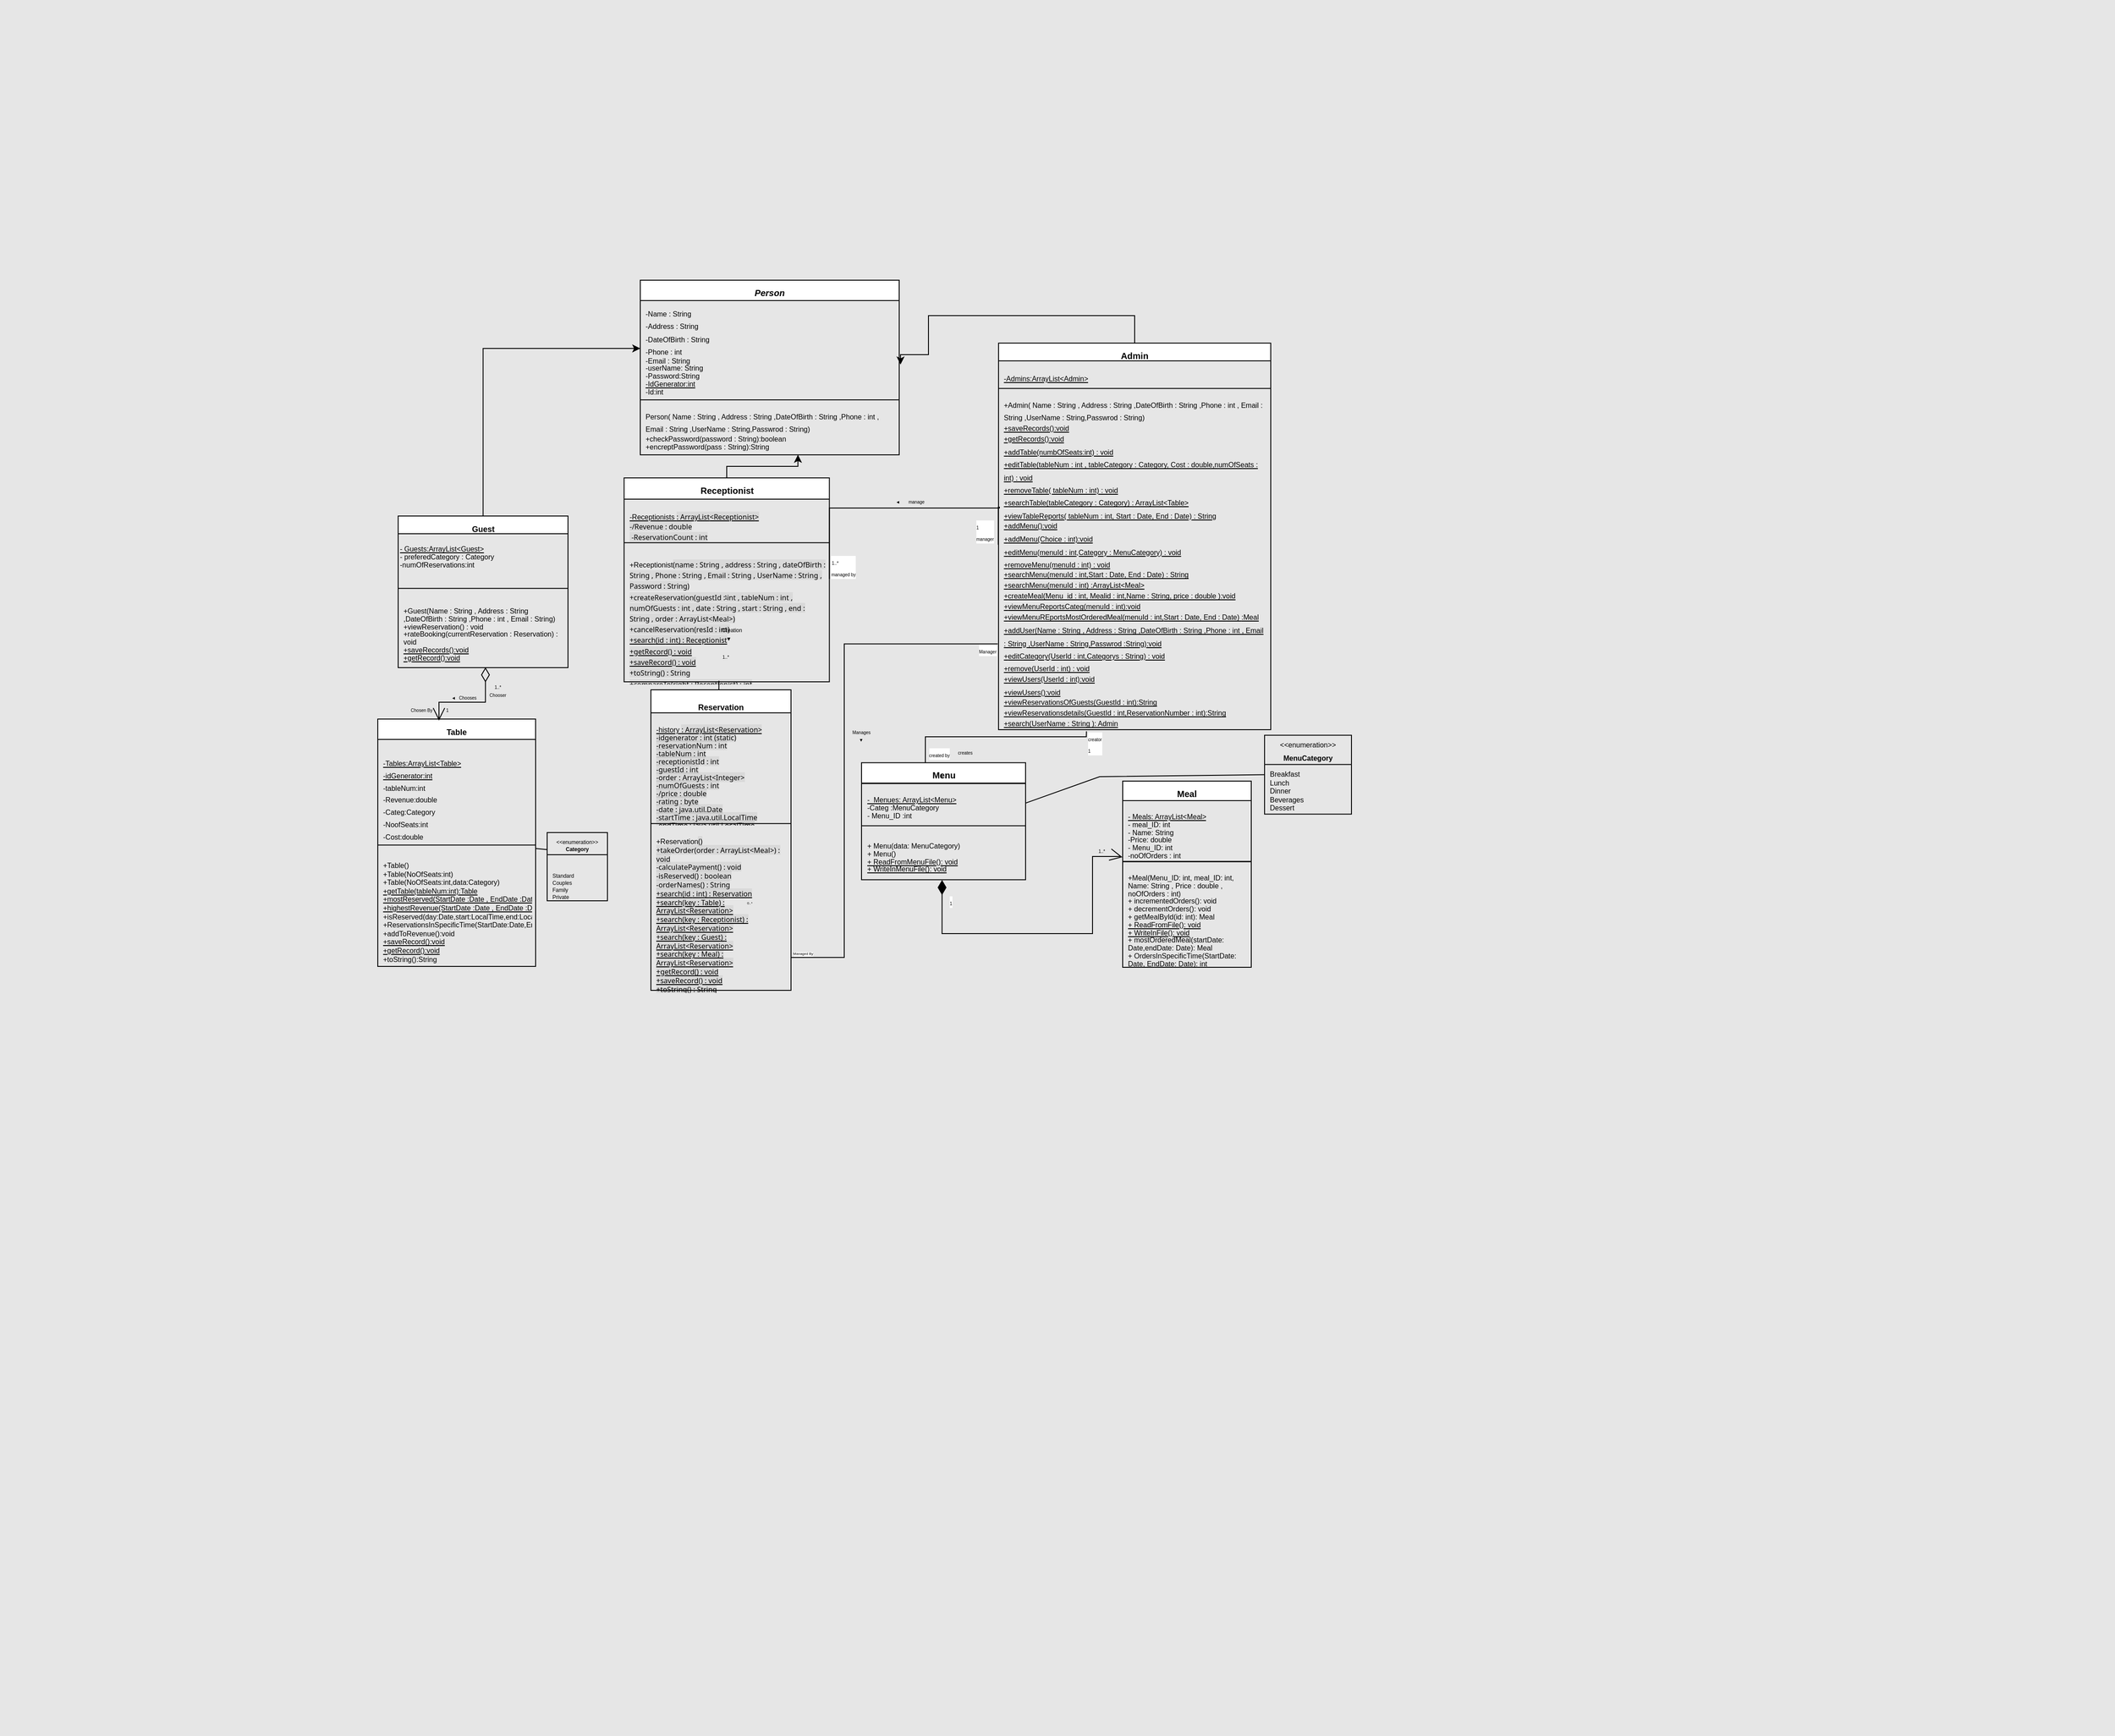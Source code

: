 <mxfile version="22.1.4" type="device">
  <diagram id="lqZ8-Fg71Qs4t3Br2LcO" name="Page-1">
    <mxGraphModel dx="4689" dy="1114" grid="0" gridSize="13" guides="1" tooltips="1" connect="1" arrows="1" fold="1" page="1" pageScale="1" pageWidth="1169" pageHeight="827" background="#E6E6E6" math="0" shadow="0">
      <root>
        <mxCell id="WIyWlLk6GJQsqaUBKTNV-0" />
        <mxCell id="WIyWlLk6GJQsqaUBKTNV-1" parent="WIyWlLk6GJQsqaUBKTNV-0" />
        <mxCell id="kwfx18V8s8jriJGcK7w_-0" value="" style="group" parent="WIyWlLk6GJQsqaUBKTNV-1" vertex="1" connectable="0">
          <mxGeometry x="-1559" y="524" width="2384" height="1957" as="geometry" />
        </mxCell>
        <mxCell id="8VrIXo1lg3qWOVsLEivH-13" value="&lt;font style=&quot;font-size: 10px;&quot;&gt;Receptionist&lt;/font&gt;" style="swimlane;fontStyle=1;align=center;verticalAlign=top;childLayout=stackLayout;horizontal=1;startSize=24;horizontalStack=0;resizeParent=1;resizeParentMax=0;resizeLast=0;collapsible=1;marginBottom=0;whiteSpace=wrap;html=1;" parent="kwfx18V8s8jriJGcK7w_-0" vertex="1">
          <mxGeometry x="703.75" y="538.99" width="231.5" height="230.003" as="geometry">
            <mxRectangle x="290" y="70" width="170" height="40" as="alternateBounds" />
          </mxGeometry>
        </mxCell>
        <mxCell id="8VrIXo1lg3qWOVsLEivH-14" value="&lt;p style=&quot;line-height: 130%; font-size: 8px;&quot;&gt;&lt;font style=&quot;font-size: 8px;&quot;&gt;&lt;u&gt;-Receptionists &lt;span style=&quot;margin: 0px; padding: 0px; border: 0px; font-family: &amp;quot;gg sans&amp;quot;, &amp;quot;Noto Sans&amp;quot;, &amp;quot;Helvetica Neue&amp;quot;, Helvetica, Arial, sans-serif; vertical-align: baseline; outline: 0px; background-color: rgba(2, 2, 2, 0.06);&quot;&gt;: ArrayList&lt;/span&gt;&lt;span style=&quot;margin: 0px; padding: 0px; border: 0px; font-family: &amp;quot;gg sans&amp;quot;, &amp;quot;Noto Sans&amp;quot;, &amp;quot;Helvetica Neue&amp;quot;, Helvetica, Arial, sans-serif; vertical-align: baseline; outline: 0px; background-color: rgba(2, 2, 2, 0.06);&quot;&gt;&amp;lt;Receptionist&lt;/span&gt;&lt;span style=&quot;margin: 0px; padding: 0px; border: 0px; font-family: &amp;quot;gg sans&amp;quot;, &amp;quot;Noto Sans&amp;quot;, &amp;quot;Helvetica Neue&amp;quot;, Helvetica, Arial, sans-serif; vertical-align: baseline; outline: 0px; background-color: rgba(2, 2, 2, 0.06);&quot;&gt;&amp;gt;&lt;/span&gt;&lt;/u&gt;&lt;span style=&quot;margin: 0px; padding: 0px; border: 0px; font-family: &amp;quot;gg sans&amp;quot;, &amp;quot;Noto Sans&amp;quot;, &amp;quot;Helvetica Neue&amp;quot;, Helvetica, Arial, sans-serif; vertical-align: baseline; outline: 0px; background-color: rgba(2, 2, 2, 0.06);&quot;&gt;&lt;br&gt;&lt;/span&gt;&lt;span style=&quot;margin: 0px; padding: 0px; border: 0px; font-family: &amp;quot;gg sans&amp;quot;, &amp;quot;Noto Sans&amp;quot;, &amp;quot;Helvetica Neue&amp;quot;, Helvetica, Arial, sans-serif; vertical-align: baseline; outline: 0px; background-color: rgba(2, 2, 2, 0.06);&quot;&gt;-&lt;/span&gt;&lt;span style=&quot;margin: 0px; padding: 0px; border: 0px; font-family: &amp;quot;gg sans&amp;quot;, &amp;quot;Noto Sans&amp;quot;, &amp;quot;Helvetica Neue&amp;quot;, Helvetica, Arial, sans-serif; vertical-align: baseline; outline: 0px; background-color: rgba(2, 2, 2, 0.06);&quot;&gt;/Revenue &lt;/span&gt;&lt;span style=&quot;margin: 0px; padding: 0px; border: 0px; font-family: &amp;quot;gg sans&amp;quot;, &amp;quot;Noto Sans&amp;quot;, &amp;quot;Helvetica Neue&amp;quot;, Helvetica, Arial, sans-serif; vertical-align: baseline; outline: 0px; background-color: rgba(2, 2, 2, 0.06);&quot;&gt;: double&lt;br&gt;&amp;nbsp;&lt;/span&gt;&lt;span style=&quot;margin: 0px; padding: 0px; border: 0px; font-family: &amp;quot;gg sans&amp;quot;, &amp;quot;Noto Sans&amp;quot;, &amp;quot;Helvetica Neue&amp;quot;, Helvetica, Arial, sans-serif; vertical-align: baseline; outline: 0px; background-color: rgba(2, 2, 2, 0.06);&quot;&gt;-ReservationCount &lt;/span&gt;&lt;span style=&quot;margin: 0px; padding: 0px; border: 0px; font-family: &amp;quot;gg sans&amp;quot;, &amp;quot;Noto Sans&amp;quot;, &amp;quot;Helvetica Neue&amp;quot;, Helvetica, Arial, sans-serif; vertical-align: baseline; outline: 0px; background-color: rgba(2, 2, 2, 0.06);&quot;&gt;: int&lt;/span&gt;&lt;br&gt;&lt;/font&gt;&lt;/p&gt;" style="text;strokeColor=none;fillColor=none;align=left;verticalAlign=top;spacingLeft=4;spacingRight=4;overflow=hidden;rotatable=0;points=[[0,0.5],[1,0.5]];portConstraint=eastwest;whiteSpace=wrap;html=1;" parent="8VrIXo1lg3qWOVsLEivH-13" vertex="1">
          <mxGeometry y="24" width="231.5" height="45" as="geometry" />
        </mxCell>
        <mxCell id="8VrIXo1lg3qWOVsLEivH-15" value="" style="line;strokeWidth=1;fillColor=none;align=left;verticalAlign=middle;spacingTop=-1;spacingLeft=3;spacingRight=3;rotatable=0;labelPosition=right;points=[];portConstraint=eastwest;strokeColor=inherit;" parent="8VrIXo1lg3qWOVsLEivH-13" vertex="1">
          <mxGeometry y="69" width="231.5" height="8.253" as="geometry" />
        </mxCell>
        <mxCell id="8VrIXo1lg3qWOVsLEivH-16" value="&lt;p style=&quot;line-height: 140%; font-size: 8px;&quot;&gt;&lt;font style=&quot;font-size: 8px;&quot;&gt;+Receptionist&lt;span style=&quot;margin: 0px; padding: 0px; border: 0px; font-family: &amp;quot;gg sans&amp;quot;, &amp;quot;Noto Sans&amp;quot;, &amp;quot;Helvetica Neue&amp;quot;, Helvetica, Arial, sans-serif; vertical-align: baseline; outline: 0px; background-color: rgba(2, 2, 2, 0.06);&quot;&gt;(name &lt;/span&gt;&lt;span style=&quot;margin: 0px; padding: 0px; border: 0px; font-family: &amp;quot;gg sans&amp;quot;, &amp;quot;Noto Sans&amp;quot;, &amp;quot;Helvetica Neue&amp;quot;, Helvetica, Arial, sans-serif; vertical-align: baseline; outline: 0px; background-color: rgba(2, 2, 2, 0.06);&quot;&gt;: String &lt;/span&gt;&lt;span style=&quot;margin: 0px; padding: 0px; border: 0px; font-family: &amp;quot;gg sans&amp;quot;, &amp;quot;Noto Sans&amp;quot;, &amp;quot;Helvetica Neue&amp;quot;, Helvetica, Arial, sans-serif; vertical-align: baseline; outline: 0px; background-color: rgba(2, 2, 2, 0.06);&quot;&gt;, address &lt;/span&gt;&lt;span style=&quot;margin: 0px; padding: 0px; border: 0px; font-family: &amp;quot;gg sans&amp;quot;, &amp;quot;Noto Sans&amp;quot;, &amp;quot;Helvetica Neue&amp;quot;, Helvetica, Arial, sans-serif; vertical-align: baseline; outline: 0px; background-color: rgba(2, 2, 2, 0.06);&quot;&gt;: String &lt;/span&gt;&lt;span style=&quot;margin: 0px; padding: 0px; border: 0px; font-family: &amp;quot;gg sans&amp;quot;, &amp;quot;Noto Sans&amp;quot;, &amp;quot;Helvetica Neue&amp;quot;, Helvetica, Arial, sans-serif; vertical-align: baseline; outline: 0px; background-color: rgba(2, 2, 2, 0.06);&quot;&gt;, dateOfBirth &lt;/span&gt;&lt;span style=&quot;margin: 0px; padding: 0px; border: 0px; font-family: &amp;quot;gg sans&amp;quot;, &amp;quot;Noto Sans&amp;quot;, &amp;quot;Helvetica Neue&amp;quot;, Helvetica, Arial, sans-serif; vertical-align: baseline; outline: 0px; background-color: rgba(2, 2, 2, 0.06);&quot;&gt;: String &lt;/span&gt;&lt;span style=&quot;margin: 0px; padding: 0px; border: 0px; font-family: &amp;quot;gg sans&amp;quot;, &amp;quot;Noto Sans&amp;quot;, &amp;quot;Helvetica Neue&amp;quot;, Helvetica, Arial, sans-serif; vertical-align: baseline; outline: 0px; background-color: rgba(2, 2, 2, 0.06);&quot;&gt;, Phone &lt;/span&gt;&lt;span style=&quot;margin: 0px; padding: 0px; border: 0px; font-family: &amp;quot;gg sans&amp;quot;, &amp;quot;Noto Sans&amp;quot;, &amp;quot;Helvetica Neue&amp;quot;, Helvetica, Arial, sans-serif; vertical-align: baseline; outline: 0px; background-color: rgba(2, 2, 2, 0.06);&quot;&gt;: String &lt;/span&gt;&lt;span style=&quot;margin: 0px; padding: 0px; border: 0px; font-family: &amp;quot;gg sans&amp;quot;, &amp;quot;Noto Sans&amp;quot;, &amp;quot;Helvetica Neue&amp;quot;, Helvetica, Arial, sans-serif; vertical-align: baseline; outline: 0px; background-color: rgba(2, 2, 2, 0.06);&quot;&gt;, Email &lt;/span&gt;&lt;span style=&quot;margin: 0px; padding: 0px; border: 0px; font-family: &amp;quot;gg sans&amp;quot;, &amp;quot;Noto Sans&amp;quot;, &amp;quot;Helvetica Neue&amp;quot;, Helvetica, Arial, sans-serif; vertical-align: baseline; outline: 0px; background-color: rgba(2, 2, 2, 0.06);&quot;&gt;: String &lt;/span&gt;&lt;span style=&quot;margin: 0px; padding: 0px; border: 0px; font-family: &amp;quot;gg sans&amp;quot;, &amp;quot;Noto Sans&amp;quot;, &amp;quot;Helvetica Neue&amp;quot;, Helvetica, Arial, sans-serif; vertical-align: baseline; outline: 0px; background-color: rgba(2, 2, 2, 0.06);&quot;&gt;, UserName &lt;/span&gt;&lt;span style=&quot;margin: 0px; padding: 0px; border: 0px; font-family: &amp;quot;gg sans&amp;quot;, &amp;quot;Noto Sans&amp;quot;, &amp;quot;Helvetica Neue&amp;quot;, Helvetica, Arial, sans-serif; vertical-align: baseline; outline: 0px; background-color: rgba(2, 2, 2, 0.06);&quot;&gt;: String &lt;/span&gt;&lt;span style=&quot;margin: 0px; padding: 0px; border: 0px; font-family: &amp;quot;gg sans&amp;quot;, &amp;quot;Noto Sans&amp;quot;, &amp;quot;Helvetica Neue&amp;quot;, Helvetica, Arial, sans-serif; vertical-align: baseline; outline: 0px; background-color: rgba(2, 2, 2, 0.06);&quot;&gt;, Password &lt;/span&gt;&lt;span style=&quot;margin: 0px; padding: 0px; border: 0px; font-family: &amp;quot;gg sans&amp;quot;, &amp;quot;Noto Sans&amp;quot;, &amp;quot;Helvetica Neue&amp;quot;, Helvetica, Arial, sans-serif; vertical-align: baseline; outline: 0px; background-color: rgba(2, 2, 2, 0.06);&quot;&gt;: String&lt;/span&gt;&lt;span style=&quot;margin: 0px; padding: 0px; border: 0px; font-family: &amp;quot;gg sans&amp;quot;, &amp;quot;Noto Sans&amp;quot;, &amp;quot;Helvetica Neue&amp;quot;, Helvetica, Arial, sans-serif; vertical-align: baseline; outline: 0px; background-color: rgba(2, 2, 2, 0.06);&quot;&gt;)&lt;br&gt;&lt;/span&gt;&lt;span style=&quot;margin: 0px; padding: 0px; border: 0px; font-family: &amp;quot;gg sans&amp;quot;, &amp;quot;Noto Sans&amp;quot;, &amp;quot;Helvetica Neue&amp;quot;, Helvetica, Arial, sans-serif; vertical-align: baseline; outline: 0px; background-color: rgba(2, 2, 2, 0.06);&quot;&gt;+createReservation&lt;/span&gt;&lt;span style=&quot;margin: 0px; padding: 0px; border: 0px; font-family: &amp;quot;gg sans&amp;quot;, &amp;quot;Noto Sans&amp;quot;, &amp;quot;Helvetica Neue&amp;quot;, Helvetica, Arial, sans-serif; vertical-align: baseline; outline: 0px; background-color: rgba(2, 2, 2, 0.06);&quot;&gt;(guestId &lt;/span&gt;&lt;span style=&quot;margin: 0px; padding: 0px; border: 0px; font-family: &amp;quot;gg sans&amp;quot;, &amp;quot;Noto Sans&amp;quot;, &amp;quot;Helvetica Neue&amp;quot;, Helvetica, Arial, sans-serif; vertical-align: baseline; outline: 0px; background-color: rgba(2, 2, 2, 0.06);&quot;&gt;: int &lt;/span&gt;&lt;span style=&quot;margin: 0px; padding: 0px; border: 0px; font-family: &amp;quot;gg sans&amp;quot;, &amp;quot;Noto Sans&amp;quot;, &amp;quot;Helvetica Neue&amp;quot;, Helvetica, Arial, sans-serif; vertical-align: baseline; outline: 0px; background-color: rgba(2, 2, 2, 0.06);&quot;&gt;, tableNum &lt;/span&gt;&lt;span style=&quot;margin: 0px; padding: 0px; border: 0px; font-family: &amp;quot;gg sans&amp;quot;, &amp;quot;Noto Sans&amp;quot;, &amp;quot;Helvetica Neue&amp;quot;, Helvetica, Arial, sans-serif; vertical-align: baseline; outline: 0px; background-color: rgba(2, 2, 2, 0.06);&quot;&gt;: int &lt;/span&gt;&lt;span style=&quot;margin: 0px; padding: 0px; border: 0px; font-family: &amp;quot;gg sans&amp;quot;, &amp;quot;Noto Sans&amp;quot;, &amp;quot;Helvetica Neue&amp;quot;, Helvetica, Arial, sans-serif; vertical-align: baseline; outline: 0px; background-color: rgba(2, 2, 2, 0.06);&quot;&gt;, numOfGuests &lt;/span&gt;&lt;span style=&quot;margin: 0px; padding: 0px; border: 0px; font-family: &amp;quot;gg sans&amp;quot;, &amp;quot;Noto Sans&amp;quot;, &amp;quot;Helvetica Neue&amp;quot;, Helvetica, Arial, sans-serif; vertical-align: baseline; outline: 0px; background-color: rgba(2, 2, 2, 0.06);&quot;&gt;: int &lt;/span&gt;&lt;span style=&quot;margin: 0px; padding: 0px; border: 0px; font-family: &amp;quot;gg sans&amp;quot;, &amp;quot;Noto Sans&amp;quot;, &amp;quot;Helvetica Neue&amp;quot;, Helvetica, Arial, sans-serif; vertical-align: baseline; outline: 0px; background-color: rgba(2, 2, 2, 0.06);&quot;&gt;, date &lt;/span&gt;&lt;span style=&quot;margin: 0px; padding: 0px; border: 0px; font-family: &amp;quot;gg sans&amp;quot;, &amp;quot;Noto Sans&amp;quot;, &amp;quot;Helvetica Neue&amp;quot;, Helvetica, Arial, sans-serif; vertical-align: baseline; outline: 0px; background-color: rgba(2, 2, 2, 0.06);&quot;&gt;: String &lt;/span&gt;&lt;span style=&quot;margin: 0px; padding: 0px; border: 0px; font-family: &amp;quot;gg sans&amp;quot;, &amp;quot;Noto Sans&amp;quot;, &amp;quot;Helvetica Neue&amp;quot;, Helvetica, Arial, sans-serif; vertical-align: baseline; outline: 0px; background-color: rgba(2, 2, 2, 0.06);&quot;&gt;, start &lt;/span&gt;&lt;span style=&quot;margin: 0px; padding: 0px; border: 0px; font-family: &amp;quot;gg sans&amp;quot;, &amp;quot;Noto Sans&amp;quot;, &amp;quot;Helvetica Neue&amp;quot;, Helvetica, Arial, sans-serif; vertical-align: baseline; outline: 0px; background-color: rgba(2, 2, 2, 0.06);&quot;&gt;: String &lt;/span&gt;&lt;span style=&quot;margin: 0px; padding: 0px; border: 0px; font-family: &amp;quot;gg sans&amp;quot;, &amp;quot;Noto Sans&amp;quot;, &amp;quot;Helvetica Neue&amp;quot;, Helvetica, Arial, sans-serif; vertical-align: baseline; outline: 0px; background-color: rgba(2, 2, 2, 0.06);&quot;&gt;, end &lt;/span&gt;&lt;span style=&quot;margin: 0px; padding: 0px; border: 0px; font-family: &amp;quot;gg sans&amp;quot;, &amp;quot;Noto Sans&amp;quot;, &amp;quot;Helvetica Neue&amp;quot;, Helvetica, Arial, sans-serif; vertical-align: baseline; outline: 0px; background-color: rgba(2, 2, 2, 0.06);&quot;&gt;: String &lt;/span&gt;&lt;span style=&quot;margin: 0px; padding: 0px; border: 0px; font-family: &amp;quot;gg sans&amp;quot;, &amp;quot;Noto Sans&amp;quot;, &amp;quot;Helvetica Neue&amp;quot;, Helvetica, Arial, sans-serif; vertical-align: baseline; outline: 0px; background-color: rgba(2, 2, 2, 0.06);&quot;&gt;, order &lt;/span&gt;&lt;span style=&quot;margin: 0px; padding: 0px; border: 0px; font-family: &amp;quot;gg sans&amp;quot;, &amp;quot;Noto Sans&amp;quot;, &amp;quot;Helvetica Neue&amp;quot;, Helvetica, Arial, sans-serif; vertical-align: baseline; outline: 0px; background-color: rgba(2, 2, 2, 0.06);&quot;&gt;: ArrayList&lt;/span&gt;&lt;span style=&quot;margin: 0px; padding: 0px; border: 0px; font-family: &amp;quot;gg sans&amp;quot;, &amp;quot;Noto Sans&amp;quot;, &amp;quot;Helvetica Neue&amp;quot;, Helvetica, Arial, sans-serif; vertical-align: baseline; outline: 0px; background-color: rgba(2, 2, 2, 0.06);&quot;&gt;&amp;lt;Meal&lt;/span&gt;&lt;span style=&quot;margin: 0px; padding: 0px; border: 0px; font-family: &amp;quot;gg sans&amp;quot;, &amp;quot;Noto Sans&amp;quot;, &amp;quot;Helvetica Neue&amp;quot;, Helvetica, Arial, sans-serif; vertical-align: baseline; outline: 0px; background-color: rgba(2, 2, 2, 0.06);&quot;&gt;&amp;gt;&lt;/span&gt;&lt;span style=&quot;margin: 0px; padding: 0px; border: 0px; font-family: &amp;quot;gg sans&amp;quot;, &amp;quot;Noto Sans&amp;quot;, &amp;quot;Helvetica Neue&amp;quot;, Helvetica, Arial, sans-serif; vertical-align: baseline; outline: 0px; background-color: rgba(2, 2, 2, 0.06);&quot;&gt;)&lt;br&gt;&lt;/span&gt;&lt;span style=&quot;margin: 0px; padding: 0px; border: 0px; font-family: &amp;quot;gg sans&amp;quot;, &amp;quot;Noto Sans&amp;quot;, &amp;quot;Helvetica Neue&amp;quot;, Helvetica, Arial, sans-serif; vertical-align: baseline; outline: 0px; background-color: rgba(2, 2, 2, 0.06);&quot;&gt;+cancelReservation&lt;/span&gt;&lt;span style=&quot;margin: 0px; padding: 0px; border: 0px; font-family: &amp;quot;gg sans&amp;quot;, &amp;quot;Noto Sans&amp;quot;, &amp;quot;Helvetica Neue&amp;quot;, Helvetica, Arial, sans-serif; vertical-align: baseline; outline: 0px; background-color: rgba(2, 2, 2, 0.06);&quot;&gt;(resId &lt;/span&gt;&lt;span style=&quot;margin: 0px; padding: 0px; border: 0px; font-family: &amp;quot;gg sans&amp;quot;, &amp;quot;Noto Sans&amp;quot;, &amp;quot;Helvetica Neue&amp;quot;, Helvetica, Arial, sans-serif; vertical-align: baseline; outline: 0px; background-color: rgba(2, 2, 2, 0.06);&quot;&gt;: int&lt;/span&gt;&lt;span style=&quot;margin: 0px; padding: 0px; border: 0px; font-family: &amp;quot;gg sans&amp;quot;, &amp;quot;Noto Sans&amp;quot;, &amp;quot;Helvetica Neue&amp;quot;, Helvetica, Arial, sans-serif; vertical-align: baseline; outline: 0px; background-color: rgba(2, 2, 2, 0.06);&quot;&gt;)&lt;br&gt;&lt;/span&gt;&lt;u&gt;&lt;span style=&quot;margin: 0px; padding: 0px; border: 0px; font-family: &amp;quot;gg sans&amp;quot;, &amp;quot;Noto Sans&amp;quot;, &amp;quot;Helvetica Neue&amp;quot;, Helvetica, Arial, sans-serif; vertical-align: baseline; outline: 0px; background-color: rgba(2, 2, 2, 0.06);&quot;&gt;+search&lt;/span&gt;&lt;span style=&quot;margin: 0px; padding: 0px; border: 0px; font-family: &amp;quot;gg sans&amp;quot;, &amp;quot;Noto Sans&amp;quot;, &amp;quot;Helvetica Neue&amp;quot;, Helvetica, Arial, sans-serif; vertical-align: baseline; outline: 0px; background-color: rgba(2, 2, 2, 0.06);&quot;&gt;(id &lt;/span&gt;&lt;span style=&quot;margin: 0px; padding: 0px; border: 0px; font-family: &amp;quot;gg sans&amp;quot;, &amp;quot;Noto Sans&amp;quot;, &amp;quot;Helvetica Neue&amp;quot;, Helvetica, Arial, sans-serif; vertical-align: baseline; outline: 0px; background-color: rgba(2, 2, 2, 0.06);&quot;&gt;: int&lt;/span&gt;&lt;span style=&quot;margin: 0px; padding: 0px; border: 0px; font-family: &amp;quot;gg sans&amp;quot;, &amp;quot;Noto Sans&amp;quot;, &amp;quot;Helvetica Neue&amp;quot;, Helvetica, Arial, sans-serif; vertical-align: baseline; outline: 0px; background-color: rgba(2, 2, 2, 0.06);&quot;&gt;) &lt;/span&gt;&lt;span style=&quot;margin: 0px; padding: 0px; border: 0px; font-family: &amp;quot;gg sans&amp;quot;, &amp;quot;Noto Sans&amp;quot;, &amp;quot;Helvetica Neue&amp;quot;, Helvetica, Arial, sans-serif; vertical-align: baseline; outline: 0px; background-color: rgba(2, 2, 2, 0.06);&quot;&gt;: Receptionist&lt;/span&gt;&lt;/u&gt;&lt;span style=&quot;margin: 0px; padding: 0px; border: 0px; font-family: &amp;quot;gg sans&amp;quot;, &amp;quot;Noto Sans&amp;quot;, &amp;quot;Helvetica Neue&amp;quot;, Helvetica, Arial, sans-serif; vertical-align: baseline; outline: 0px; background-color: rgba(2, 2, 2, 0.06);&quot;&gt;&lt;br&gt;&lt;/span&gt;&lt;u&gt;&lt;span style=&quot;margin: 0px; padding: 0px; border: 0px; font-family: &amp;quot;gg sans&amp;quot;, &amp;quot;Noto Sans&amp;quot;, &amp;quot;Helvetica Neue&amp;quot;, Helvetica, Arial, sans-serif; vertical-align: baseline; outline: 0px; background-color: rgba(2, 2, 2, 0.06);&quot;&gt;+getRecord&lt;/span&gt;&lt;span style=&quot;margin: 0px; padding: 0px; border: 0px; font-family: &amp;quot;gg sans&amp;quot;, &amp;quot;Noto Sans&amp;quot;, &amp;quot;Helvetica Neue&amp;quot;, Helvetica, Arial, sans-serif; vertical-align: baseline; outline: 0px; background-color: rgba(2, 2, 2, 0.06);&quot;&gt;(&lt;/span&gt;&lt;span style=&quot;margin: 0px; padding: 0px; border: 0px; font-family: &amp;quot;gg sans&amp;quot;, &amp;quot;Noto Sans&amp;quot;, &amp;quot;Helvetica Neue&amp;quot;, Helvetica, Arial, sans-serif; vertical-align: baseline; outline: 0px; background-color: rgba(2, 2, 2, 0.06);&quot;&gt;) &lt;/span&gt;&lt;span style=&quot;margin: 0px; padding: 0px; border: 0px; font-family: &amp;quot;gg sans&amp;quot;, &amp;quot;Noto Sans&amp;quot;, &amp;quot;Helvetica Neue&amp;quot;, Helvetica, Arial, sans-serif; vertical-align: baseline; outline: 0px; background-color: rgba(2, 2, 2, 0.06);&quot;&gt;: void&lt;/span&gt;&lt;/u&gt;&lt;span style=&quot;margin: 0px; padding: 0px; border: 0px; font-family: &amp;quot;gg sans&amp;quot;, &amp;quot;Noto Sans&amp;quot;, &amp;quot;Helvetica Neue&amp;quot;, Helvetica, Arial, sans-serif; vertical-align: baseline; outline: 0px; background-color: rgba(2, 2, 2, 0.06);&quot;&gt;&lt;br&gt;&lt;/span&gt;&lt;u&gt;&lt;span style=&quot;margin: 0px; padding: 0px; border: 0px; font-family: &amp;quot;gg sans&amp;quot;, &amp;quot;Noto Sans&amp;quot;, &amp;quot;Helvetica Neue&amp;quot;, Helvetica, Arial, sans-serif; vertical-align: baseline; outline: 0px; background-color: rgba(2, 2, 2, 0.06);&quot;&gt;+saveRecord&lt;/span&gt;&lt;span style=&quot;margin: 0px; padding: 0px; border: 0px; font-family: &amp;quot;gg sans&amp;quot;, &amp;quot;Noto Sans&amp;quot;, &amp;quot;Helvetica Neue&amp;quot;, Helvetica, Arial, sans-serif; vertical-align: baseline; outline: 0px; background-color: rgba(2, 2, 2, 0.06);&quot;&gt;(&lt;/span&gt;&lt;span style=&quot;margin: 0px; padding: 0px; border: 0px; font-family: &amp;quot;gg sans&amp;quot;, &amp;quot;Noto Sans&amp;quot;, &amp;quot;Helvetica Neue&amp;quot;, Helvetica, Arial, sans-serif; vertical-align: baseline; outline: 0px; background-color: rgba(2, 2, 2, 0.06);&quot;&gt;) &lt;/span&gt;&lt;span style=&quot;margin: 0px; padding: 0px; border: 0px; font-family: &amp;quot;gg sans&amp;quot;, &amp;quot;Noto Sans&amp;quot;, &amp;quot;Helvetica Neue&amp;quot;, Helvetica, Arial, sans-serif; vertical-align: baseline; outline: 0px; background-color: rgba(2, 2, 2, 0.06);&quot;&gt;: void&lt;/span&gt;&lt;/u&gt;&lt;span style=&quot;margin: 0px; padding: 0px; border: 0px; font-family: &amp;quot;gg sans&amp;quot;, &amp;quot;Noto Sans&amp;quot;, &amp;quot;Helvetica Neue&amp;quot;, Helvetica, Arial, sans-serif; vertical-align: baseline; outline: 0px; background-color: rgba(2, 2, 2, 0.06);&quot;&gt;&lt;br&gt;&lt;/span&gt;&lt;span style=&quot;margin: 0px; padding: 0px; border: 0px; font-family: &amp;quot;gg sans&amp;quot;, &amp;quot;Noto Sans&amp;quot;, &amp;quot;Helvetica Neue&amp;quot;, Helvetica, Arial, sans-serif; vertical-align: baseline; outline: 0px; background-color: rgba(2, 2, 2, 0.06);&quot;&gt;+toString&lt;/span&gt;&lt;span style=&quot;margin: 0px; padding: 0px; border: 0px; font-family: &amp;quot;gg sans&amp;quot;, &amp;quot;Noto Sans&amp;quot;, &amp;quot;Helvetica Neue&amp;quot;, Helvetica, Arial, sans-serif; vertical-align: baseline; outline: 0px; background-color: rgba(2, 2, 2, 0.06);&quot;&gt;(&lt;/span&gt;&lt;span style=&quot;margin: 0px; padding: 0px; border: 0px; font-family: &amp;quot;gg sans&amp;quot;, &amp;quot;Noto Sans&amp;quot;, &amp;quot;Helvetica Neue&amp;quot;, Helvetica, Arial, sans-serif; vertical-align: baseline; outline: 0px; background-color: rgba(2, 2, 2, 0.06);&quot;&gt;) &lt;/span&gt;&lt;span style=&quot;margin: 0px; padding: 0px; border: 0px; font-family: &amp;quot;gg sans&amp;quot;, &amp;quot;Noto Sans&amp;quot;, &amp;quot;Helvetica Neue&amp;quot;, Helvetica, Arial, sans-serif; vertical-align: baseline; outline: 0px; background-color: rgba(2, 2, 2, 0.06);&quot;&gt;: String&lt;br&gt;&lt;/span&gt;&lt;span style=&quot;margin: 0px; padding: 0px; border: 0px; font-family: &amp;quot;gg sans&amp;quot;, &amp;quot;Noto Sans&amp;quot;, &amp;quot;Helvetica Neue&amp;quot;, Helvetica, Arial, sans-serif; vertical-align: baseline; outline: 0px; background-color: rgba(2, 2, 2, 0.06);&quot;&gt;+compareTo&lt;/span&gt;&lt;span style=&quot;margin: 0px; padding: 0px; border: 0px; font-family: &amp;quot;gg sans&amp;quot;, &amp;quot;Noto Sans&amp;quot;, &amp;quot;Helvetica Neue&amp;quot;, Helvetica, Arial, sans-serif; vertical-align: baseline; outline: 0px; background-color: rgba(2, 2, 2, 0.06);&quot;&gt;(right &lt;/span&gt;&lt;span style=&quot;margin: 0px; padding: 0px; border: 0px; font-family: &amp;quot;gg sans&amp;quot;, &amp;quot;Noto Sans&amp;quot;, &amp;quot;Helvetica Neue&amp;quot;, Helvetica, Arial, sans-serif; vertical-align: baseline; outline: 0px; background-color: rgba(2, 2, 2, 0.06);&quot;&gt;: Receptionist&lt;/span&gt;&lt;span style=&quot;margin: 0px; padding: 0px; border: 0px; font-family: &amp;quot;gg sans&amp;quot;, &amp;quot;Noto Sans&amp;quot;, &amp;quot;Helvetica Neue&amp;quot;, Helvetica, Arial, sans-serif; vertical-align: baseline; outline: 0px; background-color: rgba(2, 2, 2, 0.06);&quot;&gt;) &lt;/span&gt;&lt;span style=&quot;margin: 0px; padding: 0px; border: 0px; font-family: &amp;quot;gg sans&amp;quot;, &amp;quot;Noto Sans&amp;quot;, &amp;quot;Helvetica Neue&amp;quot;, Helvetica, Arial, sans-serif; vertical-align: baseline; outline: 0px; background-color: rgba(2, 2, 2, 0.06);&quot;&gt;: int&lt;/span&gt;&lt;/font&gt;&lt;span style=&quot;font-size: 14px;&quot;&gt;&lt;br&gt;&lt;/span&gt;&lt;/p&gt;" style="text;strokeColor=none;fillColor=none;align=left;verticalAlign=top;spacingLeft=4;spacingRight=4;overflow=hidden;rotatable=0;points=[[0,0.5],[1,0.5]];portConstraint=eastwest;whiteSpace=wrap;html=1;" parent="8VrIXo1lg3qWOVsLEivH-13" vertex="1">
          <mxGeometry y="77.253" width="231.5" height="152.75" as="geometry" />
        </mxCell>
        <mxCell id="GKtXlJeU_APXLLwpqhoX-28" style="edgeStyle=orthogonalEdgeStyle;rounded=0;orthogonalLoop=1;jettySize=auto;html=1;entryX=0;entryY=0.5;entryDx=0;entryDy=0;" edge="1" parent="kwfx18V8s8jriJGcK7w_-0" source="8VrIXo1lg3qWOVsLEivH-17" target="8VrIXo1lg3qWOVsLEivH-30">
          <mxGeometry relative="1" as="geometry">
            <mxPoint x="642" y="376" as="targetPoint" />
            <Array as="points">
              <mxPoint x="545" y="393" />
            </Array>
          </mxGeometry>
        </mxCell>
        <mxCell id="8VrIXo1lg3qWOVsLEivH-17" value="&lt;font style=&quot;font-size: 9px;&quot;&gt;Guest&lt;/font&gt;" style="swimlane;fontStyle=1;align=center;verticalAlign=top;childLayout=stackLayout;horizontal=1;startSize=20;horizontalStack=0;resizeParent=1;resizeParentMax=0;resizeLast=0;collapsible=1;marginBottom=0;whiteSpace=wrap;html=1;" parent="kwfx18V8s8jriJGcK7w_-0" vertex="1">
          <mxGeometry x="449" y="582" width="191.5" height="171" as="geometry">
            <mxRectangle x="160" y="70" width="100" height="40" as="alternateBounds" />
          </mxGeometry>
        </mxCell>
        <mxCell id="8VrIXo1lg3qWOVsLEivH-44" value="&lt;p style=&quot;line-height: 110%; font-size: 8px;&quot;&gt;&lt;font style=&quot;font-size: 8px;&quot;&gt;&lt;font style=&quot;font-size: 8px;&quot;&gt;&lt;u style=&quot;&quot;&gt;- Guests:ArrayList&amp;lt;Guest&amp;gt;&lt;/u&gt;&lt;br&gt;&lt;/font&gt;&lt;/font&gt;&lt;font style=&quot;font-size: 8px;&quot;&gt;&lt;font style=&quot;font-size: 8px;&quot;&gt;- preferedCategory : Category&lt;br style=&quot;border-color: var(--border-color);&quot;&gt;-numOfReservations:int&lt;/font&gt;&lt;br style=&quot;border-color: var(--border-color);&quot;&gt;&lt;/font&gt;&lt;/p&gt;" style="text;html=1;align=left;verticalAlign=middle;resizable=0;points=[];autosize=1;strokeColor=none;fillColor=none;" parent="8VrIXo1lg3qWOVsLEivH-17" vertex="1">
          <mxGeometry y="20" width="191.5" height="54" as="geometry" />
        </mxCell>
        <mxCell id="8VrIXo1lg3qWOVsLEivH-19" value="" style="line;strokeWidth=1;fillColor=none;align=left;verticalAlign=middle;spacingTop=-1;spacingLeft=3;spacingRight=3;rotatable=0;labelPosition=right;points=[];portConstraint=eastwest;strokeColor=inherit;" parent="8VrIXo1lg3qWOVsLEivH-17" vertex="1">
          <mxGeometry y="74" width="191.5" height="15.37" as="geometry" />
        </mxCell>
        <mxCell id="8VrIXo1lg3qWOVsLEivH-20" value="&lt;p style=&quot;line-height: 110%; font-size: 8px;&quot;&gt;&lt;font style=&quot;font-size: 8px;&quot;&gt;&lt;font style=&quot;font-size: 8px;&quot;&gt;+Guest(Name : String , Address : String ,DateOfBirth : String ,Phone : int , Email : String)&lt;br&gt;+viewReservation() : void&lt;br&gt;&lt;/font&gt;&lt;font style=&quot;font-size: 8px;&quot;&gt;+rateBooking(currentReservation : Reservation) : void&lt;br&gt;&lt;u&gt;+saveRecords():void&lt;br&gt;&lt;/u&gt;&lt;/font&gt;&lt;/font&gt;&lt;font style=&quot;font-size: 8px;&quot;&gt;&lt;font style=&quot;font-size: 8px;&quot;&gt;&lt;u&gt;+getRecord():void&lt;/u&gt;&lt;br&gt;&lt;/font&gt;&lt;/font&gt;&lt;/p&gt;" style="text;strokeColor=none;fillColor=none;align=left;verticalAlign=top;spacingLeft=4;spacingRight=4;overflow=hidden;rotatable=0;points=[[0,0.5],[1,0.5]];portConstraint=eastwest;whiteSpace=wrap;html=1;" parent="8VrIXo1lg3qWOVsLEivH-17" vertex="1">
          <mxGeometry y="89.37" width="191.5" height="81.63" as="geometry" />
        </mxCell>
        <mxCell id="8VrIXo1lg3qWOVsLEivH-21" value="&lt;p style=&quot;line-height: 0%;&quot;&gt;&lt;font style=&quot;font-size: 9px;&quot;&gt;Reservation&lt;/font&gt;&lt;/p&gt;" style="swimlane;fontStyle=1;align=center;verticalAlign=top;childLayout=stackLayout;horizontal=1;startSize=26;horizontalStack=0;resizeParent=1;resizeParentMax=0;resizeLast=0;collapsible=1;marginBottom=0;whiteSpace=wrap;html=1;" parent="kwfx18V8s8jriJGcK7w_-0" vertex="1">
          <mxGeometry x="734" y="778" width="158" height="339" as="geometry">
            <mxRectangle x="750" y="651" width="170" height="40" as="alternateBounds" />
          </mxGeometry>
        </mxCell>
        <mxCell id="8VrIXo1lg3qWOVsLEivH-22" value="&lt;p style=&quot;line-height: 100%; font-size: 8px;&quot;&gt;&lt;font style=&quot;font-size: 8px;&quot;&gt;&lt;u&gt;-history &lt;span style=&quot;margin: 0px; padding: 0px; border: 0px; font-family: &amp;quot;gg sans&amp;quot;, &amp;quot;Noto Sans&amp;quot;, &amp;quot;Helvetica Neue&amp;quot;, Helvetica, Arial, sans-serif; vertical-align: baseline; outline: 0px; background-color: rgba(2, 2, 2, 0.06);&quot;&gt;: ArrayList&lt;/span&gt;&lt;span style=&quot;margin: 0px; padding: 0px; border: 0px; font-family: &amp;quot;gg sans&amp;quot;, &amp;quot;Noto Sans&amp;quot;, &amp;quot;Helvetica Neue&amp;quot;, Helvetica, Arial, sans-serif; vertical-align: baseline; outline: 0px; background-color: rgba(2, 2, 2, 0.06);&quot;&gt;&amp;lt;Reservation&lt;/span&gt;&lt;span style=&quot;margin: 0px; padding: 0px; border: 0px; font-family: &amp;quot;gg sans&amp;quot;, &amp;quot;Noto Sans&amp;quot;, &amp;quot;Helvetica Neue&amp;quot;, Helvetica, Arial, sans-serif; vertical-align: baseline; outline: 0px; background-color: rgba(2, 2, 2, 0.06);&quot;&gt;&amp;gt;&lt;/span&gt;&lt;/u&gt;&lt;span style=&quot;margin: 0px; padding: 0px; border: 0px; font-family: &amp;quot;gg sans&amp;quot;, &amp;quot;Noto Sans&amp;quot;, &amp;quot;Helvetica Neue&amp;quot;, Helvetica, Arial, sans-serif; vertical-align: baseline; outline: 0px; background-color: rgba(2, 2, 2, 0.06);&quot;&gt;&lt;br&gt;&lt;/span&gt;&lt;span style=&quot;margin: 0px; padding: 0px; border: 0px; font-family: &amp;quot;gg sans&amp;quot;, &amp;quot;Noto Sans&amp;quot;, &amp;quot;Helvetica Neue&amp;quot;, Helvetica, Arial, sans-serif; vertical-align: baseline; outline: 0px; background-color: rgba(2, 2, 2, 0.06);&quot;&gt;-idgenerator &lt;/span&gt;&lt;span style=&quot;margin: 0px; padding: 0px; border: 0px; font-family: &amp;quot;gg sans&amp;quot;, &amp;quot;Noto Sans&amp;quot;, &amp;quot;Helvetica Neue&amp;quot;, Helvetica, Arial, sans-serif; vertical-align: baseline; outline: 0px; background-color: rgba(2, 2, 2, 0.06);&quot;&gt;: int &lt;/span&gt;&lt;span style=&quot;margin: 0px; padding: 0px; border: 0px; font-family: &amp;quot;gg sans&amp;quot;, &amp;quot;Noto Sans&amp;quot;, &amp;quot;Helvetica Neue&amp;quot;, Helvetica, Arial, sans-serif; vertical-align: baseline; outline: 0px; background-color: rgba(2, 2, 2, 0.06);&quot;&gt;(static&lt;/span&gt;&lt;span style=&quot;margin: 0px; padding: 0px; border: 0px; font-family: &amp;quot;gg sans&amp;quot;, &amp;quot;Noto Sans&amp;quot;, &amp;quot;Helvetica Neue&amp;quot;, Helvetica, Arial, sans-serif; vertical-align: baseline; outline: 0px; background-color: rgba(2, 2, 2, 0.06);&quot;&gt;)&lt;br&gt;&lt;/span&gt;&lt;span style=&quot;margin: 0px; padding: 0px; border: 0px; font-family: &amp;quot;gg sans&amp;quot;, &amp;quot;Noto Sans&amp;quot;, &amp;quot;Helvetica Neue&amp;quot;, Helvetica, Arial, sans-serif; vertical-align: baseline; outline: 0px; background-color: rgba(2, 2, 2, 0.06);&quot;&gt;-reservationNum &lt;/span&gt;&lt;span style=&quot;margin: 0px; padding: 0px; border: 0px; font-family: &amp;quot;gg sans&amp;quot;, &amp;quot;Noto Sans&amp;quot;, &amp;quot;Helvetica Neue&amp;quot;, Helvetica, Arial, sans-serif; vertical-align: baseline; outline: 0px; background-color: rgba(2, 2, 2, 0.06);&quot;&gt;: int&lt;br&gt;&lt;/span&gt;&lt;span style=&quot;margin: 0px; padding: 0px; border: 0px; font-family: &amp;quot;gg sans&amp;quot;, &amp;quot;Noto Sans&amp;quot;, &amp;quot;Helvetica Neue&amp;quot;, Helvetica, Arial, sans-serif; vertical-align: baseline; outline: 0px; background-color: rgba(2, 2, 2, 0.06);&quot;&gt;-tableNum &lt;/span&gt;&lt;span style=&quot;margin: 0px; padding: 0px; border: 0px; font-family: &amp;quot;gg sans&amp;quot;, &amp;quot;Noto Sans&amp;quot;, &amp;quot;Helvetica Neue&amp;quot;, Helvetica, Arial, sans-serif; vertical-align: baseline; outline: 0px; background-color: rgba(2, 2, 2, 0.06);&quot;&gt;: int&lt;br&gt;&lt;/span&gt;&lt;span style=&quot;margin: 0px; padding: 0px; border: 0px; font-family: &amp;quot;gg sans&amp;quot;, &amp;quot;Noto Sans&amp;quot;, &amp;quot;Helvetica Neue&amp;quot;, Helvetica, Arial, sans-serif; vertical-align: baseline; outline: 0px; background-color: rgba(2, 2, 2, 0.06);&quot;&gt;-receptionistId &lt;/span&gt;&lt;span style=&quot;margin: 0px; padding: 0px; border: 0px; font-family: &amp;quot;gg sans&amp;quot;, &amp;quot;Noto Sans&amp;quot;, &amp;quot;Helvetica Neue&amp;quot;, Helvetica, Arial, sans-serif; vertical-align: baseline; outline: 0px; background-color: rgba(2, 2, 2, 0.06);&quot;&gt;: int&lt;br&gt;&lt;/span&gt;&lt;span style=&quot;margin: 0px; padding: 0px; border: 0px; font-family: &amp;quot;gg sans&amp;quot;, &amp;quot;Noto Sans&amp;quot;, &amp;quot;Helvetica Neue&amp;quot;, Helvetica, Arial, sans-serif; vertical-align: baseline; outline: 0px; background-color: rgba(2, 2, 2, 0.06);&quot;&gt;-guestId &lt;/span&gt;&lt;span style=&quot;margin: 0px; padding: 0px; border: 0px; font-family: &amp;quot;gg sans&amp;quot;, &amp;quot;Noto Sans&amp;quot;, &amp;quot;Helvetica Neue&amp;quot;, Helvetica, Arial, sans-serif; vertical-align: baseline; outline: 0px; background-color: rgba(2, 2, 2, 0.06);&quot;&gt;: int&lt;br&gt;&lt;/span&gt;&lt;span style=&quot;margin: 0px; padding: 0px; border: 0px; font-family: &amp;quot;gg sans&amp;quot;, &amp;quot;Noto Sans&amp;quot;, &amp;quot;Helvetica Neue&amp;quot;, Helvetica, Arial, sans-serif; vertical-align: baseline; outline: 0px; background-color: rgba(2, 2, 2, 0.06);&quot;&gt;-order &lt;/span&gt;&lt;span style=&quot;margin: 0px; padding: 0px; border: 0px; font-family: &amp;quot;gg sans&amp;quot;, &amp;quot;Noto Sans&amp;quot;, &amp;quot;Helvetica Neue&amp;quot;, Helvetica, Arial, sans-serif; vertical-align: baseline; outline: 0px; background-color: rgba(2, 2, 2, 0.06);&quot;&gt;: ArrayList&lt;/span&gt;&lt;span style=&quot;margin: 0px; padding: 0px; border: 0px; font-family: &amp;quot;gg sans&amp;quot;, &amp;quot;Noto Sans&amp;quot;, &amp;quot;Helvetica Neue&amp;quot;, Helvetica, Arial, sans-serif; vertical-align: baseline; outline: 0px; background-color: rgba(2, 2, 2, 0.06);&quot;&gt;&amp;lt;Integer&lt;/span&gt;&lt;span style=&quot;margin: 0px; padding: 0px; border: 0px; font-family: &amp;quot;gg sans&amp;quot;, &amp;quot;Noto Sans&amp;quot;, &amp;quot;Helvetica Neue&amp;quot;, Helvetica, Arial, sans-serif; vertical-align: baseline; outline: 0px; background-color: rgba(2, 2, 2, 0.06);&quot;&gt;&amp;gt;&lt;br&gt;&lt;/span&gt;&lt;span style=&quot;margin: 0px; padding: 0px; border: 0px; font-family: &amp;quot;gg sans&amp;quot;, &amp;quot;Noto Sans&amp;quot;, &amp;quot;Helvetica Neue&amp;quot;, Helvetica, Arial, sans-serif; vertical-align: baseline; outline: 0px; background-color: rgba(2, 2, 2, 0.06);&quot;&gt;-numOfGuests &lt;/span&gt;&lt;span style=&quot;margin: 0px; padding: 0px; border: 0px; font-family: &amp;quot;gg sans&amp;quot;, &amp;quot;Noto Sans&amp;quot;, &amp;quot;Helvetica Neue&amp;quot;, Helvetica, Arial, sans-serif; vertical-align: baseline; outline: 0px; background-color: rgba(2, 2, 2, 0.06);&quot;&gt;: int&lt;br&gt;&lt;/span&gt;&lt;span style=&quot;margin: 0px; padding: 0px; border: 0px; font-family: &amp;quot;gg sans&amp;quot;, &amp;quot;Noto Sans&amp;quot;, &amp;quot;Helvetica Neue&amp;quot;, Helvetica, Arial, sans-serif; vertical-align: baseline; outline: 0px; background-color: rgba(2, 2, 2, 0.06);&quot;&gt;-&lt;/span&gt;&lt;span style=&quot;margin: 0px; padding: 0px; border: 0px; font-family: &amp;quot;gg sans&amp;quot;, &amp;quot;Noto Sans&amp;quot;, &amp;quot;Helvetica Neue&amp;quot;, Helvetica, Arial, sans-serif; vertical-align: baseline; outline: 0px; background-color: rgba(2, 2, 2, 0.06);&quot;&gt;/price &lt;/span&gt;&lt;span style=&quot;margin: 0px; padding: 0px; border: 0px; font-family: &amp;quot;gg sans&amp;quot;, &amp;quot;Noto Sans&amp;quot;, &amp;quot;Helvetica Neue&amp;quot;, Helvetica, Arial, sans-serif; vertical-align: baseline; outline: 0px; background-color: rgba(2, 2, 2, 0.06);&quot;&gt;: double&lt;br&gt;&lt;/span&gt;&lt;span style=&quot;margin: 0px; padding: 0px; border: 0px; font-family: &amp;quot;gg sans&amp;quot;, &amp;quot;Noto Sans&amp;quot;, &amp;quot;Helvetica Neue&amp;quot;, Helvetica, Arial, sans-serif; vertical-align: baseline; outline: 0px; background-color: rgba(2, 2, 2, 0.06);&quot;&gt;-rating &lt;/span&gt;&lt;span style=&quot;margin: 0px; padding: 0px; border: 0px; font-family: &amp;quot;gg sans&amp;quot;, &amp;quot;Noto Sans&amp;quot;, &amp;quot;Helvetica Neue&amp;quot;, Helvetica, Arial, sans-serif; vertical-align: baseline; outline: 0px; background-color: rgba(2, 2, 2, 0.06);&quot;&gt;: byte&lt;br&gt;&lt;/span&gt;&lt;span style=&quot;margin: 0px; padding: 0px; border: 0px; font-family: &amp;quot;gg sans&amp;quot;, &amp;quot;Noto Sans&amp;quot;, &amp;quot;Helvetica Neue&amp;quot;, Helvetica, Arial, sans-serif; vertical-align: baseline; outline: 0px; background-color: rgba(2, 2, 2, 0.06);&quot;&gt;-date &lt;/span&gt;&lt;span style=&quot;margin: 0px; padding: 0px; border: 0px; font-family: &amp;quot;gg sans&amp;quot;, &amp;quot;Noto Sans&amp;quot;, &amp;quot;Helvetica Neue&amp;quot;, Helvetica, Arial, sans-serif; vertical-align: baseline; outline: 0px; background-color: rgba(2, 2, 2, 0.06);&quot;&gt;: java&lt;/span&gt;&lt;span style=&quot;margin: 0px; padding: 0px; border: 0px; font-family: &amp;quot;gg sans&amp;quot;, &amp;quot;Noto Sans&amp;quot;, &amp;quot;Helvetica Neue&amp;quot;, Helvetica, Arial, sans-serif; vertical-align: baseline; outline: 0px; background-color: rgba(2, 2, 2, 0.06);&quot;&gt;.util&lt;/span&gt;&lt;span style=&quot;margin: 0px; padding: 0px; border: 0px; font-family: &amp;quot;gg sans&amp;quot;, &amp;quot;Noto Sans&amp;quot;, &amp;quot;Helvetica Neue&amp;quot;, Helvetica, Arial, sans-serif; vertical-align: baseline; outline: 0px; background-color: rgba(2, 2, 2, 0.06);&quot;&gt;.Date&lt;br&gt;&lt;/span&gt;&lt;span style=&quot;margin: 0px; padding: 0px; border: 0px; font-family: &amp;quot;gg sans&amp;quot;, &amp;quot;Noto Sans&amp;quot;, &amp;quot;Helvetica Neue&amp;quot;, Helvetica, Arial, sans-serif; vertical-align: baseline; outline: 0px; background-color: rgba(2, 2, 2, 0.06);&quot;&gt;-startTime &lt;/span&gt;&lt;span style=&quot;margin: 0px; padding: 0px; border: 0px; font-family: &amp;quot;gg sans&amp;quot;, &amp;quot;Noto Sans&amp;quot;, &amp;quot;Helvetica Neue&amp;quot;, Helvetica, Arial, sans-serif; vertical-align: baseline; outline: 0px; background-color: rgba(2, 2, 2, 0.06);&quot;&gt;: java&lt;/span&gt;&lt;span style=&quot;margin: 0px; padding: 0px; border: 0px; font-family: &amp;quot;gg sans&amp;quot;, &amp;quot;Noto Sans&amp;quot;, &amp;quot;Helvetica Neue&amp;quot;, Helvetica, Arial, sans-serif; vertical-align: baseline; outline: 0px; background-color: rgba(2, 2, 2, 0.06);&quot;&gt;.util&lt;/span&gt;&lt;span style=&quot;margin: 0px; padding: 0px; border: 0px; font-family: &amp;quot;gg sans&amp;quot;, &amp;quot;Noto Sans&amp;quot;, &amp;quot;Helvetica Neue&amp;quot;, Helvetica, Arial, sans-serif; vertical-align: baseline; outline: 0px; background-color: rgba(2, 2, 2, 0.06);&quot;&gt;.LocalTime&lt;br&gt;&lt;/span&gt;&lt;span style=&quot;margin: 0px; padding: 0px; border: 0px; font-family: &amp;quot;gg sans&amp;quot;, &amp;quot;Noto Sans&amp;quot;, &amp;quot;Helvetica Neue&amp;quot;, Helvetica, Arial, sans-serif; vertical-align: baseline; outline: 0px; background-color: rgba(2, 2, 2, 0.06);&quot;&gt;-endTime &lt;/span&gt;&lt;span style=&quot;margin: 0px; padding: 0px; border: 0px; font-family: &amp;quot;gg sans&amp;quot;, &amp;quot;Noto Sans&amp;quot;, &amp;quot;Helvetica Neue&amp;quot;, Helvetica, Arial, sans-serif; vertical-align: baseline; outline: 0px; background-color: rgba(2, 2, 2, 0.06);&quot;&gt;: java&lt;/span&gt;&lt;span style=&quot;margin: 0px; padding: 0px; border: 0px; font-family: &amp;quot;gg sans&amp;quot;, &amp;quot;Noto Sans&amp;quot;, &amp;quot;Helvetica Neue&amp;quot;, Helvetica, Arial, sans-serif; vertical-align: baseline; outline: 0px; background-color: rgba(2, 2, 2, 0.06);&quot;&gt;.util&lt;/span&gt;&lt;span style=&quot;margin: 0px; padding: 0px; border: 0px; font-family: &amp;quot;gg sans&amp;quot;, &amp;quot;Noto Sans&amp;quot;, &amp;quot;Helvetica Neue&amp;quot;, Helvetica, Arial, sans-serif; vertical-align: baseline; outline: 0px; background-color: rgba(2, 2, 2, 0.06);&quot;&gt;.LocalTime&lt;/span&gt;&lt;br&gt;&lt;/font&gt;&lt;/p&gt;" style="text;strokeColor=none;fillColor=none;align=left;verticalAlign=top;spacingLeft=4;spacingRight=4;overflow=hidden;rotatable=0;points=[[0,0.5],[1,0.5]];portConstraint=eastwest;whiteSpace=wrap;html=1;" parent="8VrIXo1lg3qWOVsLEivH-21" vertex="1">
          <mxGeometry y="26" width="158" height="124" as="geometry" />
        </mxCell>
        <mxCell id="8VrIXo1lg3qWOVsLEivH-23" value="" style="line;strokeWidth=1;fillColor=none;align=left;verticalAlign=middle;spacingTop=-1;spacingLeft=3;spacingRight=3;rotatable=0;labelPosition=right;points=[];portConstraint=eastwest;strokeColor=inherit;" parent="8VrIXo1lg3qWOVsLEivH-21" vertex="1">
          <mxGeometry y="150" width="158" height="1.75" as="geometry" />
        </mxCell>
        <mxCell id="8VrIXo1lg3qWOVsLEivH-24" value="&lt;p style=&quot;line-height: 110%; font-size: 8px;&quot;&gt;&lt;font style=&quot;font-size: 8px;&quot;&gt;+Reservation&lt;span style=&quot;margin: 0px; padding: 0px; border: 0px; font-family: &amp;quot;gg sans&amp;quot;, &amp;quot;Noto Sans&amp;quot;, &amp;quot;Helvetica Neue&amp;quot;, Helvetica, Arial, sans-serif; vertical-align: baseline; outline: 0px; background-color: rgba(2, 2, 2, 0.06);&quot;&gt;(&lt;/span&gt;&lt;span style=&quot;margin: 0px; padding: 0px; border: 0px; font-family: &amp;quot;gg sans&amp;quot;, &amp;quot;Noto Sans&amp;quot;, &amp;quot;Helvetica Neue&amp;quot;, Helvetica, Arial, sans-serif; vertical-align: baseline; outline: 0px; background-color: rgba(2, 2, 2, 0.06);&quot;&gt;)&lt;br&gt;&lt;/span&gt;&lt;span style=&quot;margin: 0px; padding: 0px; border: 0px; font-family: &amp;quot;gg sans&amp;quot;, &amp;quot;Noto Sans&amp;quot;, &amp;quot;Helvetica Neue&amp;quot;, Helvetica, Arial, sans-serif; vertical-align: baseline; outline: 0px; background-color: rgba(2, 2, 2, 0.06);&quot;&gt;+takeOrder&lt;/span&gt;&lt;span style=&quot;margin: 0px; padding: 0px; border: 0px; font-family: &amp;quot;gg sans&amp;quot;, &amp;quot;Noto Sans&amp;quot;, &amp;quot;Helvetica Neue&amp;quot;, Helvetica, Arial, sans-serif; vertical-align: baseline; outline: 0px; background-color: rgba(2, 2, 2, 0.06);&quot;&gt;(order &lt;/span&gt;&lt;span style=&quot;margin: 0px; padding: 0px; border: 0px; font-family: &amp;quot;gg sans&amp;quot;, &amp;quot;Noto Sans&amp;quot;, &amp;quot;Helvetica Neue&amp;quot;, Helvetica, Arial, sans-serif; vertical-align: baseline; outline: 0px; background-color: rgba(2, 2, 2, 0.06);&quot;&gt;: ArrayList&lt;/span&gt;&lt;span style=&quot;margin: 0px; padding: 0px; border: 0px; font-family: &amp;quot;gg sans&amp;quot;, &amp;quot;Noto Sans&amp;quot;, &amp;quot;Helvetica Neue&amp;quot;, Helvetica, Arial, sans-serif; vertical-align: baseline; outline: 0px; background-color: rgba(2, 2, 2, 0.06);&quot;&gt;&amp;lt;Meal&lt;/span&gt;&lt;span style=&quot;margin: 0px; padding: 0px; border: 0px; font-family: &amp;quot;gg sans&amp;quot;, &amp;quot;Noto Sans&amp;quot;, &amp;quot;Helvetica Neue&amp;quot;, Helvetica, Arial, sans-serif; vertical-align: baseline; outline: 0px; background-color: rgba(2, 2, 2, 0.06);&quot;&gt;&amp;gt;&lt;/span&gt;&lt;span style=&quot;margin: 0px; padding: 0px; border: 0px; font-family: &amp;quot;gg sans&amp;quot;, &amp;quot;Noto Sans&amp;quot;, &amp;quot;Helvetica Neue&amp;quot;, Helvetica, Arial, sans-serif; vertical-align: baseline; outline: 0px; background-color: rgba(2, 2, 2, 0.06);&quot;&gt;) &lt;/span&gt;&lt;span style=&quot;margin: 0px; padding: 0px; border: 0px; font-family: &amp;quot;gg sans&amp;quot;, &amp;quot;Noto Sans&amp;quot;, &amp;quot;Helvetica Neue&amp;quot;, Helvetica, Arial, sans-serif; vertical-align: baseline; outline: 0px; background-color: rgba(2, 2, 2, 0.06);&quot;&gt;: void&lt;br&gt;&lt;/span&gt;&lt;span style=&quot;margin: 0px; padding: 0px; border: 0px; font-family: &amp;quot;gg sans&amp;quot;, &amp;quot;Noto Sans&amp;quot;, &amp;quot;Helvetica Neue&amp;quot;, Helvetica, Arial, sans-serif; vertical-align: baseline; outline: 0px; background-color: rgba(2, 2, 2, 0.06);&quot;&gt;-calculatePayment&lt;/span&gt;&lt;span style=&quot;margin: 0px; padding: 0px; border: 0px; font-family: &amp;quot;gg sans&amp;quot;, &amp;quot;Noto Sans&amp;quot;, &amp;quot;Helvetica Neue&amp;quot;, Helvetica, Arial, sans-serif; vertical-align: baseline; outline: 0px; background-color: rgba(2, 2, 2, 0.06);&quot;&gt;(&lt;/span&gt;&lt;span style=&quot;margin: 0px; padding: 0px; border: 0px; font-family: &amp;quot;gg sans&amp;quot;, &amp;quot;Noto Sans&amp;quot;, &amp;quot;Helvetica Neue&amp;quot;, Helvetica, Arial, sans-serif; vertical-align: baseline; outline: 0px; background-color: rgba(2, 2, 2, 0.06);&quot;&gt;) &lt;/span&gt;&lt;span style=&quot;margin: 0px; padding: 0px; border: 0px; font-family: &amp;quot;gg sans&amp;quot;, &amp;quot;Noto Sans&amp;quot;, &amp;quot;Helvetica Neue&amp;quot;, Helvetica, Arial, sans-serif; vertical-align: baseline; outline: 0px; background-color: rgba(2, 2, 2, 0.06);&quot;&gt;: void&lt;br&gt;&lt;/span&gt;&lt;span style=&quot;margin: 0px; padding: 0px; border: 0px; font-family: &amp;quot;gg sans&amp;quot;, &amp;quot;Noto Sans&amp;quot;, &amp;quot;Helvetica Neue&amp;quot;, Helvetica, Arial, sans-serif; vertical-align: baseline; outline: 0px; background-color: rgba(2, 2, 2, 0.06);&quot;&gt;-isReserved&lt;/span&gt;&lt;span style=&quot;margin: 0px; padding: 0px; border: 0px; font-family: &amp;quot;gg sans&amp;quot;, &amp;quot;Noto Sans&amp;quot;, &amp;quot;Helvetica Neue&amp;quot;, Helvetica, Arial, sans-serif; vertical-align: baseline; outline: 0px; background-color: rgba(2, 2, 2, 0.06);&quot;&gt;(&lt;/span&gt;&lt;span style=&quot;margin: 0px; padding: 0px; border: 0px; font-family: &amp;quot;gg sans&amp;quot;, &amp;quot;Noto Sans&amp;quot;, &amp;quot;Helvetica Neue&amp;quot;, Helvetica, Arial, sans-serif; vertical-align: baseline; outline: 0px; background-color: rgba(2, 2, 2, 0.06);&quot;&gt;) &lt;/span&gt;&lt;span style=&quot;margin: 0px; padding: 0px; border: 0px; font-family: &amp;quot;gg sans&amp;quot;, &amp;quot;Noto Sans&amp;quot;, &amp;quot;Helvetica Neue&amp;quot;, Helvetica, Arial, sans-serif; vertical-align: baseline; outline: 0px; background-color: rgba(2, 2, 2, 0.06);&quot;&gt;: boolean&lt;br&gt;&lt;/span&gt;&lt;span style=&quot;margin: 0px; padding: 0px; border: 0px; font-family: &amp;quot;gg sans&amp;quot;, &amp;quot;Noto Sans&amp;quot;, &amp;quot;Helvetica Neue&amp;quot;, Helvetica, Arial, sans-serif; vertical-align: baseline; outline: 0px; background-color: rgba(2, 2, 2, 0.06);&quot;&gt;-orderNames&lt;/span&gt;&lt;span style=&quot;margin: 0px; padding: 0px; border: 0px; font-family: &amp;quot;gg sans&amp;quot;, &amp;quot;Noto Sans&amp;quot;, &amp;quot;Helvetica Neue&amp;quot;, Helvetica, Arial, sans-serif; vertical-align: baseline; outline: 0px; background-color: rgba(2, 2, 2, 0.06);&quot;&gt;(&lt;/span&gt;&lt;span style=&quot;margin: 0px; padding: 0px; border: 0px; font-family: &amp;quot;gg sans&amp;quot;, &amp;quot;Noto Sans&amp;quot;, &amp;quot;Helvetica Neue&amp;quot;, Helvetica, Arial, sans-serif; vertical-align: baseline; outline: 0px; background-color: rgba(2, 2, 2, 0.06);&quot;&gt;) &lt;/span&gt;&lt;span style=&quot;margin: 0px; padding: 0px; border: 0px; font-family: &amp;quot;gg sans&amp;quot;, &amp;quot;Noto Sans&amp;quot;, &amp;quot;Helvetica Neue&amp;quot;, Helvetica, Arial, sans-serif; vertical-align: baseline; outline: 0px; background-color: rgba(2, 2, 2, 0.06);&quot;&gt;: String&lt;br&gt;&lt;/span&gt;&lt;u&gt;&lt;span style=&quot;margin: 0px; padding: 0px; border: 0px; font-family: &amp;quot;gg sans&amp;quot;, &amp;quot;Noto Sans&amp;quot;, &amp;quot;Helvetica Neue&amp;quot;, Helvetica, Arial, sans-serif; vertical-align: baseline; outline: 0px; background-color: rgba(2, 2, 2, 0.06);&quot;&gt;+search&lt;/span&gt;&lt;span style=&quot;margin: 0px; padding: 0px; border: 0px; font-family: &amp;quot;gg sans&amp;quot;, &amp;quot;Noto Sans&amp;quot;, &amp;quot;Helvetica Neue&amp;quot;, Helvetica, Arial, sans-serif; vertical-align: baseline; outline: 0px; background-color: rgba(2, 2, 2, 0.06);&quot;&gt;(id &lt;/span&gt;&lt;span style=&quot;margin: 0px; padding: 0px; border: 0px; font-family: &amp;quot;gg sans&amp;quot;, &amp;quot;Noto Sans&amp;quot;, &amp;quot;Helvetica Neue&amp;quot;, Helvetica, Arial, sans-serif; vertical-align: baseline; outline: 0px; background-color: rgba(2, 2, 2, 0.06);&quot;&gt;: int&lt;/span&gt;&lt;span style=&quot;margin: 0px; padding: 0px; border: 0px; font-family: &amp;quot;gg sans&amp;quot;, &amp;quot;Noto Sans&amp;quot;, &amp;quot;Helvetica Neue&amp;quot;, Helvetica, Arial, sans-serif; vertical-align: baseline; outline: 0px; background-color: rgba(2, 2, 2, 0.06);&quot;&gt;) &lt;/span&gt;&lt;span style=&quot;margin: 0px; padding: 0px; border: 0px; font-family: &amp;quot;gg sans&amp;quot;, &amp;quot;Noto Sans&amp;quot;, &amp;quot;Helvetica Neue&amp;quot;, Helvetica, Arial, sans-serif; vertical-align: baseline; outline: 0px; background-color: rgba(2, 2, 2, 0.06);&quot;&gt;: Reservation&lt;/span&gt;&lt;/u&gt;&lt;span style=&quot;margin: 0px; padding: 0px; border: 0px; font-family: &amp;quot;gg sans&amp;quot;, &amp;quot;Noto Sans&amp;quot;, &amp;quot;Helvetica Neue&amp;quot;, Helvetica, Arial, sans-serif; vertical-align: baseline; outline: 0px; background-color: rgba(2, 2, 2, 0.06);&quot;&gt;&lt;br&gt;&lt;/span&gt;&lt;u&gt;&lt;span style=&quot;margin: 0px; padding: 0px; border: 0px; font-family: &amp;quot;gg sans&amp;quot;, &amp;quot;Noto Sans&amp;quot;, &amp;quot;Helvetica Neue&amp;quot;, Helvetica, Arial, sans-serif; vertical-align: baseline; outline: 0px; background-color: rgba(2, 2, 2, 0.06);&quot;&gt;+search&lt;/span&gt;&lt;span style=&quot;margin: 0px; padding: 0px; border: 0px; font-family: &amp;quot;gg sans&amp;quot;, &amp;quot;Noto Sans&amp;quot;, &amp;quot;Helvetica Neue&amp;quot;, Helvetica, Arial, sans-serif; vertical-align: baseline; outline: 0px; background-color: rgba(2, 2, 2, 0.06);&quot;&gt;(key &lt;/span&gt;&lt;span style=&quot;margin: 0px; padding: 0px; border: 0px; font-family: &amp;quot;gg sans&amp;quot;, &amp;quot;Noto Sans&amp;quot;, &amp;quot;Helvetica Neue&amp;quot;, Helvetica, Arial, sans-serif; vertical-align: baseline; outline: 0px; background-color: rgba(2, 2, 2, 0.06);&quot;&gt;: Table&lt;/span&gt;&lt;span style=&quot;margin: 0px; padding: 0px; border: 0px; font-family: &amp;quot;gg sans&amp;quot;, &amp;quot;Noto Sans&amp;quot;, &amp;quot;Helvetica Neue&amp;quot;, Helvetica, Arial, sans-serif; vertical-align: baseline; outline: 0px; background-color: rgba(2, 2, 2, 0.06);&quot;&gt;) &lt;/span&gt;&lt;span style=&quot;margin: 0px; padding: 0px; border: 0px; font-family: &amp;quot;gg sans&amp;quot;, &amp;quot;Noto Sans&amp;quot;, &amp;quot;Helvetica Neue&amp;quot;, Helvetica, Arial, sans-serif; vertical-align: baseline; outline: 0px; background-color: rgba(2, 2, 2, 0.06);&quot;&gt;: ArrayList&lt;/span&gt;&lt;span style=&quot;margin: 0px; padding: 0px; border: 0px; font-family: &amp;quot;gg sans&amp;quot;, &amp;quot;Noto Sans&amp;quot;, &amp;quot;Helvetica Neue&amp;quot;, Helvetica, Arial, sans-serif; vertical-align: baseline; outline: 0px; background-color: rgba(2, 2, 2, 0.06);&quot;&gt;&amp;lt;Reservation&lt;/span&gt;&lt;span style=&quot;margin: 0px; padding: 0px; border: 0px; font-family: &amp;quot;gg sans&amp;quot;, &amp;quot;Noto Sans&amp;quot;, &amp;quot;Helvetica Neue&amp;quot;, Helvetica, Arial, sans-serif; vertical-align: baseline; outline: 0px; background-color: rgba(2, 2, 2, 0.06);&quot;&gt;&amp;gt;&lt;/span&gt;&lt;/u&gt;&lt;span style=&quot;margin: 0px; padding: 0px; border: 0px; font-family: &amp;quot;gg sans&amp;quot;, &amp;quot;Noto Sans&amp;quot;, &amp;quot;Helvetica Neue&amp;quot;, Helvetica, Arial, sans-serif; vertical-align: baseline; outline: 0px; background-color: rgba(2, 2, 2, 0.06);&quot;&gt;&lt;br&gt;&lt;/span&gt;&lt;u&gt;&lt;span style=&quot;margin: 0px; padding: 0px; border: 0px; font-family: &amp;quot;gg sans&amp;quot;, &amp;quot;Noto Sans&amp;quot;, &amp;quot;Helvetica Neue&amp;quot;, Helvetica, Arial, sans-serif; vertical-align: baseline; outline: 0px; background-color: rgba(2, 2, 2, 0.06);&quot;&gt;+search&lt;/span&gt;&lt;span style=&quot;margin: 0px; padding: 0px; border: 0px; font-family: &amp;quot;gg sans&amp;quot;, &amp;quot;Noto Sans&amp;quot;, &amp;quot;Helvetica Neue&amp;quot;, Helvetica, Arial, sans-serif; vertical-align: baseline; outline: 0px; background-color: rgba(2, 2, 2, 0.06);&quot;&gt;(key &lt;/span&gt;&lt;span style=&quot;margin: 0px; padding: 0px; border: 0px; font-family: &amp;quot;gg sans&amp;quot;, &amp;quot;Noto Sans&amp;quot;, &amp;quot;Helvetica Neue&amp;quot;, Helvetica, Arial, sans-serif; vertical-align: baseline; outline: 0px; background-color: rgba(2, 2, 2, 0.06);&quot;&gt;: Receptionist&lt;/span&gt;&lt;span style=&quot;margin: 0px; padding: 0px; border: 0px; font-family: &amp;quot;gg sans&amp;quot;, &amp;quot;Noto Sans&amp;quot;, &amp;quot;Helvetica Neue&amp;quot;, Helvetica, Arial, sans-serif; vertical-align: baseline; outline: 0px; background-color: rgba(2, 2, 2, 0.06);&quot;&gt;) &lt;/span&gt;&lt;span style=&quot;margin: 0px; padding: 0px; border: 0px; font-family: &amp;quot;gg sans&amp;quot;, &amp;quot;Noto Sans&amp;quot;, &amp;quot;Helvetica Neue&amp;quot;, Helvetica, Arial, sans-serif; vertical-align: baseline; outline: 0px; background-color: rgba(2, 2, 2, 0.06);&quot;&gt;: ArrayList&lt;/span&gt;&lt;span style=&quot;margin: 0px; padding: 0px; border: 0px; font-family: &amp;quot;gg sans&amp;quot;, &amp;quot;Noto Sans&amp;quot;, &amp;quot;Helvetica Neue&amp;quot;, Helvetica, Arial, sans-serif; vertical-align: baseline; outline: 0px; background-color: rgba(2, 2, 2, 0.06);&quot;&gt;&amp;lt;Reservation&lt;/span&gt;&lt;span style=&quot;margin: 0px; padding: 0px; border: 0px; font-family: &amp;quot;gg sans&amp;quot;, &amp;quot;Noto Sans&amp;quot;, &amp;quot;Helvetica Neue&amp;quot;, Helvetica, Arial, sans-serif; vertical-align: baseline; outline: 0px; background-color: rgba(2, 2, 2, 0.06);&quot;&gt;&amp;gt;&lt;/span&gt;&lt;/u&gt;&lt;span style=&quot;margin: 0px; padding: 0px; border: 0px; font-family: &amp;quot;gg sans&amp;quot;, &amp;quot;Noto Sans&amp;quot;, &amp;quot;Helvetica Neue&amp;quot;, Helvetica, Arial, sans-serif; vertical-align: baseline; outline: 0px; background-color: rgba(2, 2, 2, 0.06);&quot;&gt;&lt;br&gt;&lt;/span&gt;&lt;u&gt;&lt;span style=&quot;margin: 0px; padding: 0px; border: 0px; font-family: &amp;quot;gg sans&amp;quot;, &amp;quot;Noto Sans&amp;quot;, &amp;quot;Helvetica Neue&amp;quot;, Helvetica, Arial, sans-serif; vertical-align: baseline; outline: 0px; background-color: rgba(2, 2, 2, 0.06);&quot;&gt;+search&lt;/span&gt;&lt;span style=&quot;margin: 0px; padding: 0px; border: 0px; font-family: &amp;quot;gg sans&amp;quot;, &amp;quot;Noto Sans&amp;quot;, &amp;quot;Helvetica Neue&amp;quot;, Helvetica, Arial, sans-serif; vertical-align: baseline; outline: 0px; background-color: rgba(2, 2, 2, 0.06);&quot;&gt;(key &lt;/span&gt;&lt;span style=&quot;margin: 0px; padding: 0px; border: 0px; font-family: &amp;quot;gg sans&amp;quot;, &amp;quot;Noto Sans&amp;quot;, &amp;quot;Helvetica Neue&amp;quot;, Helvetica, Arial, sans-serif; vertical-align: baseline; outline: 0px; background-color: rgba(2, 2, 2, 0.06);&quot;&gt;: Guest&lt;/span&gt;&lt;span style=&quot;margin: 0px; padding: 0px; border: 0px; font-family: &amp;quot;gg sans&amp;quot;, &amp;quot;Noto Sans&amp;quot;, &amp;quot;Helvetica Neue&amp;quot;, Helvetica, Arial, sans-serif; vertical-align: baseline; outline: 0px; background-color: rgba(2, 2, 2, 0.06);&quot;&gt;) &lt;/span&gt;&lt;span style=&quot;margin: 0px; padding: 0px; border: 0px; font-family: &amp;quot;gg sans&amp;quot;, &amp;quot;Noto Sans&amp;quot;, &amp;quot;Helvetica Neue&amp;quot;, Helvetica, Arial, sans-serif; vertical-align: baseline; outline: 0px; background-color: rgba(2, 2, 2, 0.06);&quot;&gt;: ArrayList&lt;/span&gt;&lt;span style=&quot;margin: 0px; padding: 0px; border: 0px; font-family: &amp;quot;gg sans&amp;quot;, &amp;quot;Noto Sans&amp;quot;, &amp;quot;Helvetica Neue&amp;quot;, Helvetica, Arial, sans-serif; vertical-align: baseline; outline: 0px; background-color: rgba(2, 2, 2, 0.06);&quot;&gt;&amp;lt;Reservation&lt;/span&gt;&lt;span style=&quot;margin: 0px; padding: 0px; border: 0px; font-family: &amp;quot;gg sans&amp;quot;, &amp;quot;Noto Sans&amp;quot;, &amp;quot;Helvetica Neue&amp;quot;, Helvetica, Arial, sans-serif; vertical-align: baseline; outline: 0px; background-color: rgba(2, 2, 2, 0.06);&quot;&gt;&amp;gt;&lt;/span&gt;&lt;/u&gt;&lt;span style=&quot;margin: 0px; padding: 0px; border: 0px; font-family: &amp;quot;gg sans&amp;quot;, &amp;quot;Noto Sans&amp;quot;, &amp;quot;Helvetica Neue&amp;quot;, Helvetica, Arial, sans-serif; vertical-align: baseline; outline: 0px; background-color: rgba(2, 2, 2, 0.06);&quot;&gt;&lt;br&gt;&lt;/span&gt;&lt;u&gt;&lt;span style=&quot;margin: 0px; padding: 0px; border: 0px; font-family: &amp;quot;gg sans&amp;quot;, &amp;quot;Noto Sans&amp;quot;, &amp;quot;Helvetica Neue&amp;quot;, Helvetica, Arial, sans-serif; vertical-align: baseline; outline: 0px; background-color: rgba(2, 2, 2, 0.06);&quot;&gt;+search&lt;/span&gt;&lt;span style=&quot;margin: 0px; padding: 0px; border: 0px; font-family: &amp;quot;gg sans&amp;quot;, &amp;quot;Noto Sans&amp;quot;, &amp;quot;Helvetica Neue&amp;quot;, Helvetica, Arial, sans-serif; vertical-align: baseline; outline: 0px; background-color: rgba(2, 2, 2, 0.06);&quot;&gt;(key &lt;/span&gt;&lt;span style=&quot;margin: 0px; padding: 0px; border: 0px; font-family: &amp;quot;gg sans&amp;quot;, &amp;quot;Noto Sans&amp;quot;, &amp;quot;Helvetica Neue&amp;quot;, Helvetica, Arial, sans-serif; vertical-align: baseline; outline: 0px; background-color: rgba(2, 2, 2, 0.06);&quot;&gt;: Meal&lt;/span&gt;&lt;span style=&quot;margin: 0px; padding: 0px; border: 0px; font-family: &amp;quot;gg sans&amp;quot;, &amp;quot;Noto Sans&amp;quot;, &amp;quot;Helvetica Neue&amp;quot;, Helvetica, Arial, sans-serif; vertical-align: baseline; outline: 0px; background-color: rgba(2, 2, 2, 0.06);&quot;&gt;) &lt;/span&gt;&lt;span style=&quot;margin: 0px; padding: 0px; border: 0px; font-family: &amp;quot;gg sans&amp;quot;, &amp;quot;Noto Sans&amp;quot;, &amp;quot;Helvetica Neue&amp;quot;, Helvetica, Arial, sans-serif; vertical-align: baseline; outline: 0px; background-color: rgba(2, 2, 2, 0.06);&quot;&gt;: ArrayList&lt;/span&gt;&lt;span style=&quot;margin: 0px; padding: 0px; border: 0px; font-family: &amp;quot;gg sans&amp;quot;, &amp;quot;Noto Sans&amp;quot;, &amp;quot;Helvetica Neue&amp;quot;, Helvetica, Arial, sans-serif; vertical-align: baseline; outline: 0px; background-color: rgba(2, 2, 2, 0.06);&quot;&gt;&amp;lt;Reservation&lt;/span&gt;&lt;span style=&quot;margin: 0px; padding: 0px; border: 0px; font-family: &amp;quot;gg sans&amp;quot;, &amp;quot;Noto Sans&amp;quot;, &amp;quot;Helvetica Neue&amp;quot;, Helvetica, Arial, sans-serif; vertical-align: baseline; outline: 0px; background-color: rgba(2, 2, 2, 0.06);&quot;&gt;&amp;gt;&lt;/span&gt;&lt;/u&gt;&lt;span style=&quot;margin: 0px; padding: 0px; border: 0px; font-family: &amp;quot;gg sans&amp;quot;, &amp;quot;Noto Sans&amp;quot;, &amp;quot;Helvetica Neue&amp;quot;, Helvetica, Arial, sans-serif; vertical-align: baseline; outline: 0px; background-color: rgba(2, 2, 2, 0.06);&quot;&gt;&lt;br&gt;&lt;/span&gt;&lt;u&gt;&lt;span style=&quot;margin: 0px; padding: 0px; border: 0px; font-family: &amp;quot;gg sans&amp;quot;, &amp;quot;Noto Sans&amp;quot;, &amp;quot;Helvetica Neue&amp;quot;, Helvetica, Arial, sans-serif; vertical-align: baseline; outline: 0px; background-color: rgba(2, 2, 2, 0.06);&quot;&gt;+getRecord&lt;/span&gt;&lt;span style=&quot;margin: 0px; padding: 0px; border: 0px; font-family: &amp;quot;gg sans&amp;quot;, &amp;quot;Noto Sans&amp;quot;, &amp;quot;Helvetica Neue&amp;quot;, Helvetica, Arial, sans-serif; vertical-align: baseline; outline: 0px; background-color: rgba(2, 2, 2, 0.06);&quot;&gt;(&lt;/span&gt;&lt;span style=&quot;margin: 0px; padding: 0px; border: 0px; font-family: &amp;quot;gg sans&amp;quot;, &amp;quot;Noto Sans&amp;quot;, &amp;quot;Helvetica Neue&amp;quot;, Helvetica, Arial, sans-serif; vertical-align: baseline; outline: 0px; background-color: rgba(2, 2, 2, 0.06);&quot;&gt;) &lt;/span&gt;&lt;span style=&quot;margin: 0px; padding: 0px; border: 0px; font-family: &amp;quot;gg sans&amp;quot;, &amp;quot;Noto Sans&amp;quot;, &amp;quot;Helvetica Neue&amp;quot;, Helvetica, Arial, sans-serif; vertical-align: baseline; outline: 0px; background-color: rgba(2, 2, 2, 0.06);&quot;&gt;: void&lt;/span&gt;&lt;/u&gt;&lt;span style=&quot;margin: 0px; padding: 0px; border: 0px; font-family: &amp;quot;gg sans&amp;quot;, &amp;quot;Noto Sans&amp;quot;, &amp;quot;Helvetica Neue&amp;quot;, Helvetica, Arial, sans-serif; vertical-align: baseline; outline: 0px; background-color: rgba(2, 2, 2, 0.06);&quot;&gt;&lt;br&gt;&lt;/span&gt;&lt;u&gt;&lt;span style=&quot;margin: 0px; padding: 0px; border: 0px; font-family: &amp;quot;gg sans&amp;quot;, &amp;quot;Noto Sans&amp;quot;, &amp;quot;Helvetica Neue&amp;quot;, Helvetica, Arial, sans-serif; vertical-align: baseline; outline: 0px; background-color: rgba(2, 2, 2, 0.06);&quot;&gt;+saveRecord&lt;/span&gt;&lt;span style=&quot;margin: 0px; padding: 0px; border: 0px; font-family: &amp;quot;gg sans&amp;quot;, &amp;quot;Noto Sans&amp;quot;, &amp;quot;Helvetica Neue&amp;quot;, Helvetica, Arial, sans-serif; vertical-align: baseline; outline: 0px; background-color: rgba(2, 2, 2, 0.06);&quot;&gt;(&lt;/span&gt;&lt;span style=&quot;margin: 0px; padding: 0px; border: 0px; font-family: &amp;quot;gg sans&amp;quot;, &amp;quot;Noto Sans&amp;quot;, &amp;quot;Helvetica Neue&amp;quot;, Helvetica, Arial, sans-serif; vertical-align: baseline; outline: 0px; background-color: rgba(2, 2, 2, 0.06);&quot;&gt;) &lt;/span&gt;&lt;span style=&quot;margin: 0px; padding: 0px; border: 0px; font-family: &amp;quot;gg sans&amp;quot;, &amp;quot;Noto Sans&amp;quot;, &amp;quot;Helvetica Neue&amp;quot;, Helvetica, Arial, sans-serif; vertical-align: baseline; outline: 0px; background-color: rgba(2, 2, 2, 0.06);&quot;&gt;: void&lt;/span&gt;&lt;/u&gt;&lt;span style=&quot;margin: 0px; padding: 0px; border: 0px; font-family: &amp;quot;gg sans&amp;quot;, &amp;quot;Noto Sans&amp;quot;, &amp;quot;Helvetica Neue&amp;quot;, Helvetica, Arial, sans-serif; vertical-align: baseline; outline: 0px; background-color: rgba(2, 2, 2, 0.06);&quot;&gt;&lt;br&gt;&lt;/span&gt;&lt;span style=&quot;margin: 0px; padding: 0px; border: 0px; font-family: &amp;quot;gg sans&amp;quot;, &amp;quot;Noto Sans&amp;quot;, &amp;quot;Helvetica Neue&amp;quot;, Helvetica, Arial, sans-serif; vertical-align: baseline; outline: 0px; background-color: rgba(2, 2, 2, 0.06);&quot;&gt;+toString&lt;/span&gt;&lt;span style=&quot;margin: 0px; padding: 0px; border: 0px; font-family: &amp;quot;gg sans&amp;quot;, &amp;quot;Noto Sans&amp;quot;, &amp;quot;Helvetica Neue&amp;quot;, Helvetica, Arial, sans-serif; vertical-align: baseline; outline: 0px; background-color: rgba(2, 2, 2, 0.06);&quot;&gt;(&lt;/span&gt;&lt;span style=&quot;margin: 0px; padding: 0px; border: 0px; font-family: &amp;quot;gg sans&amp;quot;, &amp;quot;Noto Sans&amp;quot;, &amp;quot;Helvetica Neue&amp;quot;, Helvetica, Arial, sans-serif; vertical-align: baseline; outline: 0px; background-color: rgba(2, 2, 2, 0.06);&quot;&gt;) &lt;/span&gt;&lt;span style=&quot;margin: 0px; padding: 0px; border: 0px; font-family: &amp;quot;gg sans&amp;quot;, &amp;quot;Noto Sans&amp;quot;, &amp;quot;Helvetica Neue&amp;quot;, Helvetica, Arial, sans-serif; vertical-align: baseline; outline: 0px; background-color: rgba(2, 2, 2, 0.06);&quot;&gt;: String&lt;br&gt;&lt;/span&gt;&lt;span style=&quot;margin: 0px; padding: 0px; border: 0px; font-family: &amp;quot;gg sans&amp;quot;, &amp;quot;Noto Sans&amp;quot;, &amp;quot;Helvetica Neue&amp;quot;, Helvetica, Arial, sans-serif; vertical-align: baseline; outline: 0px; background-color: rgba(2, 2, 2, 0.06);&quot;&gt;+compareTo&lt;/span&gt;&lt;span style=&quot;margin: 0px; padding: 0px; border: 0px; font-family: &amp;quot;gg sans&amp;quot;, &amp;quot;Noto Sans&amp;quot;, &amp;quot;Helvetica Neue&amp;quot;, Helvetica, Arial, sans-serif; vertical-align: baseline; outline: 0px; background-color: rgba(2, 2, 2, 0.06);&quot;&gt;(right &lt;/span&gt;&lt;span style=&quot;margin: 0px; padding: 0px; border: 0px; font-family: &amp;quot;gg sans&amp;quot;, &amp;quot;Noto Sans&amp;quot;, &amp;quot;Helvetica Neue&amp;quot;, Helvetica, Arial, sans-serif; vertical-align: baseline; outline: 0px; background-color: rgba(2, 2, 2, 0.06);&quot;&gt;: Reservation&lt;/span&gt;&lt;span style=&quot;margin: 0px; padding: 0px; border: 0px; font-family: &amp;quot;gg sans&amp;quot;, &amp;quot;Noto Sans&amp;quot;, &amp;quot;Helvetica Neue&amp;quot;, Helvetica, Arial, sans-serif; vertical-align: baseline; outline: 0px; background-color: rgba(2, 2, 2, 0.06);&quot;&gt;) &lt;/span&gt;&lt;span style=&quot;margin: 0px; padding: 0px; border: 0px; font-family: &amp;quot;gg sans&amp;quot;, &amp;quot;Noto Sans&amp;quot;, &amp;quot;Helvetica Neue&amp;quot;, Helvetica, Arial, sans-serif; vertical-align: baseline; outline: 0px; background-color: rgba(2, 2, 2, 0.06);&quot;&gt;: int&lt;/span&gt;&lt;span style=&quot;color: rgb(219, 222, 225); font-family: &amp;quot;gg sans&amp;quot;, &amp;quot;Noto Sans&amp;quot;, &amp;quot;Helvetica Neue&amp;quot;, Helvetica, Arial, sans-serif; font-size: 16px; background-color: rgba(2, 2, 2, 0.06);&quot;&gt; &lt;/span&gt;&lt;br style=&quot;border-color: var(--border-color);&quot;&gt;&lt;/font&gt;&lt;/p&gt;" style="text;strokeColor=none;fillColor=none;align=left;verticalAlign=top;spacingLeft=4;spacingRight=4;overflow=hidden;rotatable=0;points=[[0,0.5],[1,0.5]];portConstraint=eastwest;whiteSpace=wrap;html=1;" parent="8VrIXo1lg3qWOVsLEivH-21" vertex="1">
          <mxGeometry y="151.75" width="158" height="187.25" as="geometry" />
        </mxCell>
        <mxCell id="8VrIXo1lg3qWOVsLEivH-25" value="&lt;font style=&quot;font-size: 9px;&quot;&gt;Table&lt;/font&gt;" style="swimlane;fontStyle=1;align=center;verticalAlign=top;childLayout=stackLayout;horizontal=1;startSize=23;horizontalStack=0;resizeParent=1;resizeParentMax=0;resizeLast=0;collapsible=1;marginBottom=0;whiteSpace=wrap;html=1;" parent="kwfx18V8s8jriJGcK7w_-0" vertex="1">
          <mxGeometry x="426" y="811.002" width="178" height="279.003" as="geometry">
            <mxRectangle x="485" y="70" width="100" height="40" as="alternateBounds" />
          </mxGeometry>
        </mxCell>
        <mxCell id="8VrIXo1lg3qWOVsLEivH-26" value="&lt;p style=&quot;line-height: 91%; font-size: 13px;&quot;&gt;&lt;font style=&quot;font-size: 8px;&quot;&gt;&lt;font style=&quot;font-size: 8px;&quot;&gt;&lt;u style=&quot;&quot;&gt;-Tables:ArrayList&amp;lt;Table&amp;gt;&lt;br&gt;-idGenerator:int&lt;br&gt;&lt;/u&gt;-tableNum:int&lt;br&gt;-Revenue:double&lt;br&gt;-Categ:Category&lt;br&gt;-NoofSeats:int&lt;br&gt;-Cost:double&lt;br&gt;&lt;/font&gt;&lt;br&gt;&lt;/font&gt;&lt;/p&gt;" style="text;strokeColor=none;fillColor=none;align=left;verticalAlign=top;spacingLeft=4;spacingRight=4;overflow=hidden;rotatable=0;points=[[0,0.5],[1,0.5]];portConstraint=eastwest;whiteSpace=wrap;html=1;" parent="8VrIXo1lg3qWOVsLEivH-25" vertex="1">
          <mxGeometry y="23" width="178" height="115" as="geometry" />
        </mxCell>
        <mxCell id="8VrIXo1lg3qWOVsLEivH-27" value="" style="line;strokeWidth=1;fillColor=none;align=left;verticalAlign=middle;spacingTop=-1;spacingLeft=3;spacingRight=3;rotatable=0;labelPosition=right;points=[];portConstraint=eastwest;strokeColor=inherit;" parent="8VrIXo1lg3qWOVsLEivH-25" vertex="1">
          <mxGeometry y="138" width="178" height="8.253" as="geometry" />
        </mxCell>
        <mxCell id="8VrIXo1lg3qWOVsLEivH-28" value="&lt;p style=&quot;line-height: 120%; font-size: 8px;&quot;&gt;&lt;font style=&quot;font-size: 8px;&quot;&gt;+Table()&lt;br&gt;+Table(NoOfSeats:int)&lt;br&gt;+Table(NoOfSeats:int,data:Category)&lt;br&gt;&lt;u&gt;+getTable(tableNum:int):Table&lt;/u&gt;&lt;br&gt;&lt;u&gt;+mostReserved(StartDate :Date , EndDate :Date) : Table&lt;br&gt;+highestRevenue(StartDate :Date , EndDate :Date):Table&lt;/u&gt;&lt;br&gt;+isReserved(day:Date,start:LocalTime,end:LocalTime):boolean&lt;br&gt;+ReservationsInSpecificTime(StartDate:Date,EndDate:Date):int&lt;br&gt;+addToRevenue():void&lt;br&gt;&lt;u&gt;+saveRecord():void&lt;br&gt;+getRecord():void&lt;br&gt;&lt;/u&gt;+toString():String&lt;br&gt;&lt;/font&gt;&lt;/p&gt;" style="text;strokeColor=none;fillColor=none;align=left;verticalAlign=top;spacingLeft=4;spacingRight=4;overflow=hidden;rotatable=0;points=[[0,0.5],[1,0.5]];portConstraint=eastwest;whiteSpace=wrap;html=1;" parent="8VrIXo1lg3qWOVsLEivH-25" vertex="1">
          <mxGeometry y="146.253" width="178" height="132.75" as="geometry" />
        </mxCell>
        <mxCell id="8VrIXo1lg3qWOVsLEivH-47" value="&lt;font style=&quot;font-size: 10px;&quot;&gt;Menu&lt;/font&gt;" style="swimlane;fontStyle=1;align=center;verticalAlign=top;childLayout=stackLayout;horizontal=1;startSize=23;horizontalStack=0;resizeParent=1;resizeParentMax=0;resizeLast=0;collapsible=1;marginBottom=0;whiteSpace=wrap;html=1;" parent="kwfx18V8s8jriJGcK7w_-0" vertex="1">
          <mxGeometry x="971.5" y="860.306" width="185" height="132.003" as="geometry">
            <mxRectangle x="100" y="160" width="100" height="40" as="alternateBounds" />
          </mxGeometry>
        </mxCell>
        <mxCell id="8VrIXo1lg3qWOVsLEivH-49" value="" style="line;strokeWidth=1;fillColor=none;align=left;verticalAlign=middle;spacingTop=-1;spacingLeft=3;spacingRight=3;rotatable=0;labelPosition=right;points=[];portConstraint=eastwest;strokeColor=inherit;" parent="8VrIXo1lg3qWOVsLEivH-47" vertex="1">
          <mxGeometry y="23" width="185" height="1" as="geometry" />
        </mxCell>
        <mxCell id="8VrIXo1lg3qWOVsLEivH-48" value="&lt;p style=&quot;line-height: 110%; font-size: 8px;&quot;&gt;&lt;font style=&quot;font-size: 8px;&quot;&gt;&lt;font style=&quot;font-size: 8px;&quot;&gt;&lt;u style=&quot;&quot;&gt;-&amp;nbsp; Menues: ArrayList&amp;lt;Menu&amp;gt;&lt;br&gt;&lt;/u&gt;&lt;/font&gt;&lt;font style=&quot;font-size: 8px;&quot;&gt;-Categ :MenuCategory&lt;br&gt;- Menu_ID :int&lt;/font&gt;&lt;/font&gt;&lt;/p&gt;" style="text;strokeColor=none;fillColor=none;align=left;verticalAlign=top;spacingLeft=4;spacingRight=4;overflow=hidden;rotatable=0;points=[[0,0.5],[1,0.5]];portConstraint=eastwest;whiteSpace=wrap;html=1;" parent="8VrIXo1lg3qWOVsLEivH-47" vertex="1">
          <mxGeometry y="24" width="185" height="43" as="geometry" />
        </mxCell>
        <mxCell id="gJr9V7wq_dqS0wD7AWrC-0" value="" style="line;strokeWidth=1;fillColor=none;align=left;verticalAlign=middle;spacingTop=-1;spacingLeft=3;spacingRight=3;rotatable=0;labelPosition=right;points=[];portConstraint=eastwest;strokeColor=inherit;" parent="8VrIXo1lg3qWOVsLEivH-47" vertex="1">
          <mxGeometry y="67" width="185" height="8.253" as="geometry" />
        </mxCell>
        <mxCell id="8VrIXo1lg3qWOVsLEivH-50" value="&lt;p style=&quot;line-height: 110%; font-size: 8px;&quot;&gt;&lt;font style=&quot;font-size: 8px;&quot;&gt;+ Menu(data: MenuCategory)&lt;br&gt;+ Menu() &lt;br&gt;&lt;u&gt;+ ReadFromMenuFile(): void&lt;br&gt;&lt;/u&gt;&lt;u&gt;+ WriteInMenuFile(): void&lt;/u&gt;&lt;/font&gt;&lt;/p&gt;" style="text;strokeColor=none;fillColor=none;align=left;verticalAlign=top;spacingLeft=4;spacingRight=4;overflow=hidden;rotatable=0;points=[[0,0.5],[1,0.5]];portConstraint=eastwest;whiteSpace=wrap;html=1;" parent="8VrIXo1lg3qWOVsLEivH-47" vertex="1">
          <mxGeometry y="75.253" width="185" height="56.75" as="geometry" />
        </mxCell>
        <mxCell id="8VrIXo1lg3qWOVsLEivH-51" value="&lt;font style=&quot;font-size: 10px;&quot;&gt;Meal&lt;/font&gt;" style="swimlane;fontStyle=1;align=center;verticalAlign=top;childLayout=stackLayout;horizontal=1;startSize=22;horizontalStack=0;resizeParent=1;resizeParentMax=0;resizeLast=0;collapsible=1;marginBottom=0;whiteSpace=wrap;html=1;" parent="kwfx18V8s8jriJGcK7w_-0" vertex="1">
          <mxGeometry x="1266" y="881" width="145" height="210" as="geometry">
            <mxRectangle x="1050" y="1060" width="90" height="40" as="alternateBounds" />
          </mxGeometry>
        </mxCell>
        <mxCell id="8VrIXo1lg3qWOVsLEivH-52" value="&lt;p style=&quot;line-height: 110%; font-size: 8px;&quot;&gt;&lt;font style=&quot;font-size: 8px;&quot;&gt;&lt;u&gt;- Meals: ArrayList&amp;lt;Meal&amp;gt;&lt;br&gt;&lt;/u&gt;&lt;/font&gt;&lt;font style=&quot;font-size: 8px;&quot;&gt;- meal_ID: int &lt;br&gt;- Name: String  &lt;br&gt;-Price: double &lt;br&gt;- Menu_ID: int  &lt;br&gt;-noOfOrders : int&lt;/font&gt;&lt;/p&gt;" style="text;strokeColor=none;fillColor=none;align=left;verticalAlign=top;spacingLeft=4;spacingRight=4;overflow=hidden;rotatable=0;points=[[0,0.5],[1,0.5]];portConstraint=eastwest;whiteSpace=wrap;html=1;" parent="8VrIXo1lg3qWOVsLEivH-51" vertex="1">
          <mxGeometry y="22" width="145" height="68" as="geometry" />
        </mxCell>
        <mxCell id="8VrIXo1lg3qWOVsLEivH-53" value="" style="line;strokeWidth=1;fillColor=none;align=left;verticalAlign=middle;spacingTop=-1;spacingLeft=3;spacingRight=3;rotatable=0;labelPosition=right;points=[];portConstraint=eastwest;strokeColor=inherit;" parent="8VrIXo1lg3qWOVsLEivH-51" vertex="1">
          <mxGeometry y="90" width="145" height="1" as="geometry" />
        </mxCell>
        <mxCell id="8VrIXo1lg3qWOVsLEivH-54" value="&lt;p style=&quot;line-height: 110%; font-size: 8px;&quot;&gt;&lt;font style=&quot;font-size: 8px;&quot;&gt;+Meal(Menu_ID: int, meal_ID: int, Name: String , Price : double , noOfOrders : int)&lt;br&gt;+ incrementedOrders(): void &lt;br&gt;+ decrementOrders(): void &lt;br&gt; + getMealById(id: int): Meal &lt;br&gt;&lt;u&gt;+ ReadFromFile(): void&lt;br&gt;+ WriteInFile(): void&lt;/u&gt;&lt;br&gt;+ mostOrderedMeal(startDate: Date,endDate: Date): Meal&amp;nbsp; &lt;br&gt; + OrdersInSpecificTime(StartDate: Date, EndDate: Date): int&lt;/font&gt;&lt;/p&gt;" style="text;strokeColor=#000000;fillColor=none;align=left;verticalAlign=top;spacingLeft=4;spacingRight=4;overflow=hidden;rotatable=0;points=[[0,0.5],[1,0.5]];portConstraint=eastwest;whiteSpace=wrap;html=1;" parent="8VrIXo1lg3qWOVsLEivH-51" vertex="1">
          <mxGeometry y="91" width="145" height="119" as="geometry" />
        </mxCell>
        <mxCell id="8VrIXo1lg3qWOVsLEivH-70" value="&lt;font style=&quot;font-size: 5px;&quot;&gt;1..*&lt;/font&gt;" style="text;html=1;align=center;verticalAlign=middle;resizable=0;points=[];autosize=1;strokeColor=none;fillColor=none;" parent="kwfx18V8s8jriJGcK7w_-0" vertex="1">
          <mxGeometry x="1229" y="945.004" width="26" height="26" as="geometry" />
        </mxCell>
        <mxCell id="8VrIXo1lg3qWOVsLEivH-75" value="" style="endArrow=none;html=1;edgeStyle=orthogonalEdgeStyle;rounded=0;exitX=0.323;exitY=1.005;exitDx=0;exitDy=0;exitPerimeter=0;entryX=0.389;entryY=0;entryDx=0;entryDy=0;entryPerimeter=0;" parent="kwfx18V8s8jriJGcK7w_-0" source="bfFSSecnzDBPVZRViKrt-7" target="8VrIXo1lg3qWOVsLEivH-47" edge="1">
          <mxGeometry relative="1" as="geometry">
            <mxPoint x="1751.68" y="960.028" as="sourcePoint" />
            <mxPoint x="1799" y="958.996" as="targetPoint" />
            <Array as="points">
              <mxPoint x="1225" y="825" />
              <mxPoint x="1225" y="825" />
              <mxPoint x="1225" y="831" />
            </Array>
          </mxGeometry>
        </mxCell>
        <mxCell id="8VrIXo1lg3qWOVsLEivH-76" value="&lt;font style=&quot;font-size: 5px;&quot;&gt;creator&lt;br&gt;1&lt;/font&gt;" style="edgeLabel;resizable=0;html=1;align=left;verticalAlign=bottom;" parent="8VrIXo1lg3qWOVsLEivH-75" connectable="0" vertex="1">
          <mxGeometry x="-1" relative="1" as="geometry">
            <mxPoint y="29" as="offset" />
          </mxGeometry>
        </mxCell>
        <mxCell id="8VrIXo1lg3qWOVsLEivH-77" value="&lt;font style=&quot;font-size: 5px;&quot;&gt;created by&lt;/font&gt;" style="edgeLabel;resizable=0;html=1;align=right;verticalAlign=bottom;" parent="8VrIXo1lg3qWOVsLEivH-75" connectable="0" vertex="1">
          <mxGeometry x="1" relative="1" as="geometry">
            <mxPoint x="28" y="-2" as="offset" />
          </mxGeometry>
        </mxCell>
        <mxCell id="8VrIXo1lg3qWOVsLEivH-79" value="&lt;font style=&quot;font-size: 5px;&quot;&gt;◄&lt;/font&gt;" style="text;html=1;align=center;verticalAlign=middle;resizable=0;points=[];autosize=1;strokeColor=none;fillColor=none;rotation=0;" parent="kwfx18V8s8jriJGcK7w_-0" vertex="1">
          <mxGeometry x="1000" y="550.996" width="23" height="26" as="geometry" />
        </mxCell>
        <mxCell id="8VrIXo1lg3qWOVsLEivH-89" value="" style="endArrow=none;html=1;edgeStyle=orthogonalEdgeStyle;rounded=0;exitX=-0.001;exitY=0.452;exitDx=0;exitDy=0;exitPerimeter=0;entryX=1;entryY=0.241;entryDx=0;entryDy=0;entryPerimeter=0;" parent="kwfx18V8s8jriJGcK7w_-0" target="8VrIXo1lg3qWOVsLEivH-16" edge="1" source="bfFSSecnzDBPVZRViKrt-7">
          <mxGeometry relative="1" as="geometry">
            <mxPoint x="1375" y="515.339" as="sourcePoint" />
            <mxPoint x="1259" y="659.824" as="targetPoint" />
            <Array as="points">
              <mxPoint x="1127" y="572" />
              <mxPoint x="937" y="573" />
            </Array>
          </mxGeometry>
        </mxCell>
        <mxCell id="8VrIXo1lg3qWOVsLEivH-90" value="&lt;font style=&quot;font-size: 5px;&quot;&gt;1&lt;br&gt;manager&lt;/font&gt;" style="edgeLabel;resizable=0;html=1;align=left;verticalAlign=bottom;" parent="8VrIXo1lg3qWOVsLEivH-89" connectable="0" vertex="1">
          <mxGeometry x="-1" relative="1" as="geometry">
            <mxPoint x="-27" as="offset" />
          </mxGeometry>
        </mxCell>
        <mxCell id="8VrIXo1lg3qWOVsLEivH-91" value="&lt;font style=&quot;font-size: 5px;&quot;&gt;1..*&amp;nbsp; &amp;nbsp; &amp;nbsp; &amp;nbsp; &amp;nbsp; &amp;nbsp; &amp;nbsp;&amp;nbsp;&lt;br&gt;managed by&lt;/font&gt;" style="edgeLabel;resizable=0;html=1;align=right;verticalAlign=bottom;" parent="8VrIXo1lg3qWOVsLEivH-89" connectable="0" vertex="1">
          <mxGeometry x="1" relative="1" as="geometry">
            <mxPoint x="30" y="1" as="offset" />
          </mxGeometry>
        </mxCell>
        <mxCell id="8VrIXo1lg3qWOVsLEivH-92" value="&lt;font style=&quot;font-size: 5px;&quot;&gt;manage&lt;/font&gt;" style="text;html=1;align=center;verticalAlign=middle;resizable=0;points=[];autosize=1;strokeColor=none;fillColor=none;" parent="kwfx18V8s8jriJGcK7w_-0" vertex="1">
          <mxGeometry x="1015" y="550.996" width="36" height="26" as="geometry" />
        </mxCell>
        <mxCell id="8VrIXo1lg3qWOVsLEivH-96" value="&lt;font style=&quot;font-size: 5px;&quot;&gt;Chooses&lt;/font&gt;" style="text;html=1;align=center;verticalAlign=middle;resizable=0;points=[];autosize=1;strokeColor=none;fillColor=none;" parent="kwfx18V8s8jriJGcK7w_-0" vertex="1">
          <mxGeometry x="508" y="771.993" width="38" height="26" as="geometry" />
        </mxCell>
        <mxCell id="8VrIXo1lg3qWOVsLEivH-97" value="&lt;font style=&quot;font-size: 5px;&quot;&gt;1..*&lt;/font&gt;" style="text;html=1;align=center;verticalAlign=middle;resizable=0;points=[];autosize=1;strokeColor=none;fillColor=none;" parent="kwfx18V8s8jriJGcK7w_-0" vertex="1">
          <mxGeometry x="547.5" y="759.996" width="26" height="26" as="geometry" />
        </mxCell>
        <mxCell id="8VrIXo1lg3qWOVsLEivH-98" value="&lt;font style=&quot;font-size: 5px;&quot;&gt;1&lt;/font&gt;" style="text;html=1;align=center;verticalAlign=middle;resizable=0;points=[];autosize=1;strokeColor=none;fillColor=none;" parent="kwfx18V8s8jriJGcK7w_-0" vertex="1">
          <mxGeometry x="493" y="785.995" width="21" height="26" as="geometry" />
        </mxCell>
        <mxCell id="8VrIXo1lg3qWOVsLEivH-99" value="" style="endArrow=open;html=1;endSize=12;startArrow=diamondThin;startSize=14;startFill=0;edgeStyle=orthogonalEdgeStyle;align=left;verticalAlign=bottom;rounded=0;exitX=0.514;exitY=0.996;exitDx=0;exitDy=0;exitPerimeter=0;fontSize=1;spacing=1;entryX=0.383;entryY=0.006;entryDx=0;entryDy=0;entryPerimeter=0;" parent="kwfx18V8s8jriJGcK7w_-0" source="8VrIXo1lg3qWOVsLEivH-20" target="8VrIXo1lg3qWOVsLEivH-25" edge="1">
          <mxGeometry x="-1" y="28" relative="1" as="geometry">
            <mxPoint x="500.78" y="358.358" as="sourcePoint" />
            <mxPoint x="333" y="833.39" as="targetPoint" />
            <Array as="points">
              <mxPoint x="547" y="792" />
              <mxPoint x="495" y="792" />
              <mxPoint x="495" y="813" />
            </Array>
            <mxPoint x="-8" y="-20" as="offset" />
          </mxGeometry>
        </mxCell>
        <mxCell id="8VrIXo1lg3qWOVsLEivH-100" value="&lt;font style=&quot;font-size: 5px;&quot;&gt;◄&lt;/font&gt;" style="text;html=1;align=center;verticalAlign=middle;resizable=0;points=[];autosize=1;strokeColor=none;fillColor=none;rotation=0;" parent="kwfx18V8s8jriJGcK7w_-0" vertex="1">
          <mxGeometry x="499" y="771.996" width="23" height="26" as="geometry" />
        </mxCell>
        <mxCell id="8VrIXo1lg3qWOVsLEivH-101" value="&lt;font style=&quot;font-size: 5px;&quot;&gt;Chooser&lt;/font&gt;" style="text;html=1;align=center;verticalAlign=middle;resizable=0;points=[];autosize=1;strokeColor=none;fillColor=none;" parent="kwfx18V8s8jriJGcK7w_-0" vertex="1">
          <mxGeometry x="542" y="768.996" width="37" height="26" as="geometry" />
        </mxCell>
        <mxCell id="8VrIXo1lg3qWOVsLEivH-102" value="&lt;font style=&quot;font-size: 5px;&quot;&gt;Chosen By&lt;/font&gt;" style="text;html=1;align=center;verticalAlign=middle;resizable=0;points=[];autosize=1;strokeColor=none;fillColor=none;" parent="kwfx18V8s8jriJGcK7w_-0" vertex="1">
          <mxGeometry x="454" y="785.995" width="42" height="26" as="geometry" />
        </mxCell>
        <mxCell id="8VrIXo1lg3qWOVsLEivH-115" value="&lt;font style=&quot;font-size: 6px;&quot;&gt;Creation&lt;/font&gt;" style="text;html=1;align=center;verticalAlign=middle;resizable=0;points=[];autosize=1;strokeColor=none;fillColor=none;" parent="kwfx18V8s8jriJGcK7w_-0" vertex="1">
          <mxGeometry x="804" y="695.996" width="41" height="26" as="geometry" />
        </mxCell>
        <mxCell id="8VrIXo1lg3qWOVsLEivH-116" value="&lt;font style=&quot;font-size: 6px;&quot;&gt;1&lt;/font&gt;" style="text;html=1;align=center;verticalAlign=middle;resizable=0;points=[];autosize=1;strokeColor=none;fillColor=none;" parent="kwfx18V8s8jriJGcK7w_-0" vertex="1">
          <mxGeometry x="807.5" y="658.996" width="21" height="26" as="geometry" />
        </mxCell>
        <mxCell id="8VrIXo1lg3qWOVsLEivH-117" value="&lt;font style=&quot;font-size: 5px;&quot;&gt;1..*&lt;/font&gt;" style="text;html=1;align=center;verticalAlign=middle;resizable=0;points=[];autosize=1;strokeColor=none;fillColor=none;" parent="kwfx18V8s8jriJGcK7w_-0" vertex="1">
          <mxGeometry x="805" y="725.996" width="26" height="26" as="geometry" />
        </mxCell>
        <mxCell id="8VrIXo1lg3qWOVsLEivH-118" value="&lt;font style=&quot;font-size: 6px;&quot;&gt;◄&lt;/font&gt;" style="text;html=1;align=center;verticalAlign=middle;resizable=0;points=[];autosize=1;strokeColor=none;fillColor=none;rotation=270;" parent="kwfx18V8s8jriJGcK7w_-0" vertex="1">
          <mxGeometry x="807.5" y="708.997" width="24" height="26" as="geometry" />
        </mxCell>
        <mxCell id="8VrIXo1lg3qWOVsLEivH-119" value="" style="endArrow=none;html=1;edgeStyle=orthogonalEdgeStyle;rounded=0;entryX=1.002;entryY=0.802;entryDx=0;entryDy=0;entryPerimeter=0;exitX=-0.003;exitY=0.746;exitDx=0;exitDy=0;exitPerimeter=0;" parent="kwfx18V8s8jriJGcK7w_-0" edge="1" target="8VrIXo1lg3qWOVsLEivH-24" source="bfFSSecnzDBPVZRViKrt-7">
          <mxGeometry relative="1" as="geometry">
            <mxPoint x="1070" y="711" as="sourcePoint" />
            <mxPoint x="829" y="866" as="targetPoint" />
            <Array as="points">
              <mxPoint x="952" y="726" />
              <mxPoint x="952" y="1080" />
            </Array>
          </mxGeometry>
        </mxCell>
        <mxCell id="8VrIXo1lg3qWOVsLEivH-120" value="&lt;font style=&quot;font-size: 5px;&quot;&gt;Manager&lt;/font&gt;" style="edgeLabel;resizable=0;html=1;align=left;verticalAlign=bottom;" parent="8VrIXo1lg3qWOVsLEivH-119" connectable="0" vertex="1">
          <mxGeometry x="-1" relative="1" as="geometry">
            <mxPoint x="-23" y="15" as="offset" />
          </mxGeometry>
        </mxCell>
        <mxCell id="8VrIXo1lg3qWOVsLEivH-121" value="&lt;font style=&quot;font-size: 4px;&quot;&gt;Managed By&lt;/font&gt;" style="edgeLabel;resizable=0;html=1;align=right;verticalAlign=bottom;fontSize=4;" parent="8VrIXo1lg3qWOVsLEivH-119" connectable="0" vertex="1">
          <mxGeometry x="1" relative="1" as="geometry">
            <mxPoint x="25" y="1" as="offset" />
          </mxGeometry>
        </mxCell>
        <mxCell id="8VrIXo1lg3qWOVsLEivH-122" value="&lt;font style=&quot;font-size: 5px;&quot;&gt;Manages&lt;/font&gt;" style="text;html=1;align=center;verticalAlign=middle;resizable=0;points=[];autosize=1;strokeColor=none;fillColor=none;" parent="kwfx18V8s8jriJGcK7w_-0" vertex="1">
          <mxGeometry x="951" y="810.998" width="39" height="26" as="geometry" />
        </mxCell>
        <mxCell id="8VrIXo1lg3qWOVsLEivH-124" value="&lt;font style=&quot;font-size: 5px;&quot;&gt;◄&lt;/font&gt;" style="text;html=1;align=center;verticalAlign=middle;resizable=0;points=[];autosize=1;strokeColor=none;fillColor=none;rotation=270;" parent="kwfx18V8s8jriJGcK7w_-0" vertex="1">
          <mxGeometry x="957" y="822.997" width="23" height="26" as="geometry" />
        </mxCell>
        <mxCell id="8VrIXo1lg3qWOVsLEivH-125" value="&lt;font style=&quot;font-size: 5px;&quot;&gt;1..*&lt;/font&gt;" style="text;html=1;align=center;verticalAlign=middle;resizable=0;points=[];autosize=1;strokeColor=none;fillColor=none;" parent="kwfx18V8s8jriJGcK7w_-0" vertex="1">
          <mxGeometry x="1051" y="860.302" width="26" height="26" as="geometry" />
        </mxCell>
        <mxCell id="8VrIXo1lg3qWOVsLEivH-126" value="&lt;font style=&quot;font-size: 4px;&quot;&gt;0..*&lt;/font&gt;" style="text;html=1;align=center;verticalAlign=middle;resizable=0;points=[];autosize=1;strokeColor=none;fillColor=none;fontSize=4;" parent="kwfx18V8s8jriJGcK7w_-0" vertex="1">
          <mxGeometry x="833" y="1010.996" width="24" height="17" as="geometry" />
        </mxCell>
        <mxCell id="96S_RW_blm-lSaF8RUR--3" value="&lt;font style=&quot;font-size: 5px;&quot;&gt;1&lt;/font&gt;" style="endArrow=open;html=1;endSize=12;startArrow=diamondThin;startSize=14;startFill=1;edgeStyle=orthogonalEdgeStyle;align=left;verticalAlign=bottom;rounded=0;exitX=0.491;exitY=1.004;exitDx=0;exitDy=0;exitPerimeter=0;entryX=-0.002;entryY=0.938;entryDx=0;entryDy=0;entryPerimeter=0;" parent="kwfx18V8s8jriJGcK7w_-0" source="8VrIXo1lg3qWOVsLEivH-50" target="8VrIXo1lg3qWOVsLEivH-52" edge="1">
          <mxGeometry x="-0.809" y="7" relative="1" as="geometry">
            <mxPoint x="1707" y="1374.345" as="sourcePoint" />
            <mxPoint x="1361" y="915" as="targetPoint" />
            <Array as="points">
              <mxPoint x="1062" y="1053" />
              <mxPoint x="1232" y="1053" />
              <mxPoint x="1232" y="966" />
              <mxPoint x="1262" y="966" />
            </Array>
            <mxPoint as="offset" />
          </mxGeometry>
        </mxCell>
        <mxCell id="GKtXlJeU_APXLLwpqhoX-29" style="edgeStyle=orthogonalEdgeStyle;rounded=0;orthogonalLoop=1;jettySize=auto;html=1;entryX=1.005;entryY=0.668;entryDx=0;entryDy=0;entryPerimeter=0;" edge="1" parent="kwfx18V8s8jriJGcK7w_-0" source="bfFSSecnzDBPVZRViKrt-4" target="8VrIXo1lg3qWOVsLEivH-30">
          <mxGeometry relative="1" as="geometry">
            <mxPoint x="1025" y="403" as="targetPoint" />
            <Array as="points">
              <mxPoint x="1280" y="356" />
              <mxPoint x="1047" y="356" />
              <mxPoint x="1047" y="400" />
              <mxPoint x="1016" y="400" />
            </Array>
          </mxGeometry>
        </mxCell>
        <mxCell id="bfFSSecnzDBPVZRViKrt-4" value="&lt;font style=&quot;font-size: 10px;&quot;&gt;Admin&lt;/font&gt;" style="swimlane;fontStyle=1;align=center;verticalAlign=top;childLayout=stackLayout;horizontal=1;startSize=20;horizontalStack=0;resizeParent=1;resizeParentMax=0;resizeLast=0;collapsible=1;marginBottom=0;whiteSpace=wrap;html=1;" parent="kwfx18V8s8jriJGcK7w_-0" vertex="1">
          <mxGeometry x="1126" y="387" width="307" height="436.003" as="geometry" />
        </mxCell>
        <mxCell id="bfFSSecnzDBPVZRViKrt-5" value="&lt;p style=&quot;line-height: 0%;&quot;&gt;&lt;u&gt;&lt;font style=&quot;font-size: 8px;&quot;&gt;-Admins:ArrayList&amp;lt;Admin&amp;gt;&lt;/font&gt;&lt;/u&gt;&lt;/p&gt;" style="text;strokeColor=none;fillColor=none;align=left;verticalAlign=top;spacingLeft=4;spacingRight=4;overflow=hidden;rotatable=0;points=[[0,0.5],[1,0.5]];portConstraint=eastwest;whiteSpace=wrap;html=1;" parent="bfFSSecnzDBPVZRViKrt-4" vertex="1">
          <mxGeometry y="20" width="307" height="27" as="geometry" />
        </mxCell>
        <mxCell id="bfFSSecnzDBPVZRViKrt-6" value="" style="line;strokeWidth=1;fillColor=none;align=left;verticalAlign=middle;spacingTop=-1;spacingLeft=3;spacingRight=3;rotatable=0;labelPosition=right;points=[];portConstraint=eastwest;strokeColor=inherit;" parent="bfFSSecnzDBPVZRViKrt-4" vertex="1">
          <mxGeometry y="47" width="307" height="8.253" as="geometry" />
        </mxCell>
        <mxCell id="bfFSSecnzDBPVZRViKrt-7" value="&lt;font style=&quot;font-size: 8px;&quot;&gt;&lt;font style=&quot;font-size: 8px;&quot;&gt;+Admin(&lt;/font&gt;&lt;font style=&quot;font-size: 8px;&quot;&gt; Name : String , Address : String ,DateOfBirth : String ,Phone : int , Email : String ,UserName : String,Passwrod : String&lt;/font&gt;&lt;font style=&quot;font-size: 8px;&quot;&gt;) &lt;/font&gt;&lt;br&gt;&lt;/font&gt;&lt;div style=&quot;line-height: 150%; font-size: 8px;&quot;&gt;&lt;font style=&quot;font-size: 8px;&quot;&gt;&lt;u&gt;+saveRecords():void&lt;/u&gt;&lt;/font&gt;&lt;/div&gt;&lt;div style=&quot;line-height: 150%; font-size: 8px;&quot;&gt;&lt;font style=&quot;font-size: 8px;&quot;&gt;&lt;u&gt;+getRecords():void&lt;br&gt;&lt;/u&gt;&lt;/font&gt;&lt;/div&gt;&lt;font style=&quot;font-size: 8px;&quot;&gt;&lt;u&gt;&lt;font style=&quot;font-size: 8px;&quot;&gt;+&lt;/font&gt;&lt;font style=&quot;font-size: 8px;&quot;&gt;addTable(numbOfSeats:int) : void&lt;br&gt;&lt;/font&gt;&lt;/u&gt;&lt;u&gt;&lt;font style=&quot;font-size: 8px;&quot;&gt;+&lt;/font&gt;&lt;font style=&quot;font-size: 8px;&quot;&gt;editTable(tableNum : int , tableCategory : Category, Cost : double,numOfSeats : int) : void&lt;br&gt;&lt;/font&gt;&lt;/u&gt;&lt;u&gt;&lt;font style=&quot;font-size: 8px;&quot;&gt;+&lt;/font&gt;&lt;font style=&quot;font-size: 8px;&quot;&gt;removeTable( tableNum : int) : void&lt;br&gt;&lt;/font&gt;&lt;/u&gt;&lt;u&gt;&lt;font style=&quot;font-size: 8px;&quot;&gt;+&lt;/font&gt;&lt;font style=&quot;font-size: 8px;&quot;&gt;searchTable(tableCategory : Category) : ArrayList&amp;lt;Table&amp;gt;&lt;br&gt;&lt;/font&gt;&lt;/u&gt;&lt;u&gt;&lt;font style=&quot;font-size: 8px;&quot;&gt;+&lt;/font&gt;&lt;font style=&quot;font-size: 8px;&quot;&gt;viewTableReports( tableNum : int, Start : Date, End : Date) : String&lt;br&gt;&lt;/font&gt;&lt;/u&gt;&lt;/font&gt;&lt;div style=&quot;line-height: 150%; font-size: 8px;&quot;&gt;&lt;u&gt;&lt;font style=&quot;font-size: 8px;&quot;&gt;&lt;font style=&quot;font-size: 8px;&quot;&gt;+&lt;/font&gt;&lt;font style=&quot;font-size: 8px;&quot;&gt;addMenu():void&lt;/font&gt;&lt;/font&gt;&lt;/u&gt;&lt;/div&gt;&lt;font style=&quot;font-size: 8px;&quot;&gt;&lt;u&gt;&lt;font style=&quot;font-size: 8px;&quot;&gt;+&lt;/font&gt;&lt;font style=&quot;font-size: 8px;&quot;&gt;addMenu(Choice : int):void&lt;/font&gt;&lt;br&gt;&lt;/u&gt;&lt;u&gt;&lt;font style=&quot;font-size: 8px;&quot;&gt;+&lt;/font&gt;&lt;font style=&quot;font-size: 8px;&quot;&gt;editMenu(menuId : int,Category : MenuCategory) : void&lt;br&gt;&lt;/font&gt;&lt;font style=&quot;font-size: 8px;&quot;&gt;+&lt;/font&gt;&lt;font style=&quot;font-size: 8px;&quot;&gt;removeMenu(menuId : int) : void&lt;br&gt;&lt;/font&gt;&lt;/u&gt;&lt;/font&gt;&lt;div style=&quot;line-height: 150%; font-size: 8px;&quot;&gt;&lt;u&gt;&lt;font style=&quot;font-size: 8px;&quot;&gt;&lt;font style=&quot;font-size: 8px;&quot;&gt;+&lt;/font&gt;&lt;font style=&quot;font-size: 8px;&quot;&gt;searchMenu(menuId : int,&lt;/font&gt;&lt;font style=&quot;font-size: 8px;&quot;&gt;Start : Date, End : Date&lt;/font&gt;&lt;font style=&quot;font-size: 8px;&quot;&gt;) : String&lt;/font&gt;&lt;/font&gt;&lt;/u&gt;&lt;/div&gt;&lt;div style=&quot;line-height: 150%; font-size: 8px;&quot;&gt;&lt;u&gt;&lt;font style=&quot;font-size: 8px;&quot;&gt;&lt;font style=&quot;font-size: 8px;&quot;&gt;+&lt;/font&gt;&lt;font style=&quot;font-size: 8px;&quot;&gt;searchMenu(menuId : int&lt;/font&gt;&lt;font style=&quot;font-size: 8px;&quot;&gt;) :ArrayList&amp;lt;Meal&amp;gt;&lt;/font&gt;&lt;/font&gt;&lt;/u&gt;&lt;/div&gt;&lt;div style=&quot;line-height: 150%; font-size: 8px;&quot;&gt;&lt;u&gt;&lt;font style=&quot;font-size: 8px;&quot;&gt;&lt;font style=&quot;font-size: 8px;&quot;&gt;+&lt;/font&gt;&lt;font style=&quot;font-size: 8px;&quot;&gt;createMeal(Menu_id : int, Mealid : int,Name : String, price : double ):void&lt;br&gt;&lt;/font&gt;&lt;/font&gt;&lt;/u&gt;&lt;/div&gt;&lt;div style=&quot;line-height: 150%; font-size: 8px;&quot;&gt;&lt;u&gt;&lt;font style=&quot;font-size: 8px;&quot;&gt;&lt;font style=&quot;font-size: 8px;&quot;&gt;+&lt;/font&gt;&lt;font style=&quot;font-size: 8px;&quot;&gt;viewMenuReportsCateg(menuId : int):void&lt;/font&gt;&lt;/font&gt;&lt;/u&gt;&lt;/div&gt;&lt;div style=&quot;line-height: 150%; font-size: 8px;&quot;&gt;&lt;u&gt;&lt;font style=&quot;font-size: 8px;&quot;&gt;&lt;font style=&quot;font-size: 8px;&quot;&gt;+&lt;/font&gt;&lt;font style=&quot;font-size: 8px;&quot;&gt;viewMenuREportsMostOrderedMeal&lt;/font&gt;&lt;font style=&quot;font-size: 8px;&quot;&gt;(menuId : int,&lt;/font&gt;&lt;font style=&quot;font-size: 8px;&quot;&gt;Start : Date, End : Date&lt;/font&gt;&lt;font style=&quot;font-size: 8px;&quot;&gt;) &lt;/font&gt;&lt;font style=&quot;font-size: 8px;&quot;&gt;:Meal&lt;br&gt;&lt;/font&gt;&lt;/font&gt;&lt;/u&gt;&lt;/div&gt;&lt;font style=&quot;font-size: 8px;&quot;&gt;&lt;u&gt;&lt;font style=&quot;font-size: 8px;&quot;&gt;+&lt;/font&gt;&lt;font style=&quot;font-size: 8px;&quot;&gt;addUser(&lt;/font&gt;&lt;font style=&quot;font-size: 8px;&quot;&gt;Name : String , Address : String ,DateOfBirth : String ,Phone : int , Email : String ,UserName : String,Passwrod :String&lt;/font&gt;&lt;font style=&quot;font-size: 8px;&quot;&gt;):void&lt;br&gt;&lt;/font&gt;&lt;/u&gt;&lt;u&gt;&lt;font style=&quot;font-size: 8px;&quot;&gt;+&lt;/font&gt;&lt;font style=&quot;font-size: 8px;&quot;&gt;editCategory(UserId : int,Categorys : String) : void&lt;br&gt;&lt;/font&gt;&lt;/u&gt;&lt;u&gt;&lt;font style=&quot;font-size: 8px;&quot;&gt;+&lt;/font&gt;&lt;font style=&quot;font-size: 8px;&quot;&gt;remove(UserId : int) : void&lt;br&gt;&lt;/font&gt;&lt;/u&gt;&lt;/font&gt;&lt;div style=&quot;line-height: 150%; font-size: 8px;&quot;&gt;&lt;u&gt;&lt;font style=&quot;font-size: 8px;&quot;&gt;&lt;font style=&quot;font-size: 8px;&quot;&gt;+&lt;/font&gt;&lt;font style=&quot;font-size: 8px;&quot;&gt;viewUsers(UserId : int):void&lt;/font&gt;&lt;/font&gt;&lt;/u&gt;&lt;/div&gt;&lt;u style=&quot;font-size: 8px;&quot;&gt;&lt;font style=&quot;font-size: 8px;&quot;&gt;&lt;font style=&quot;font-size: 8px;&quot;&gt;+&lt;/font&gt;&lt;font style=&quot;font-size: 8px;&quot;&gt;viewUsers():void&lt;/font&gt;&lt;br&gt;&lt;/font&gt;&lt;/u&gt;&lt;div style=&quot;line-height: 150%; font-size: 8px;&quot;&gt;&lt;font style=&quot;font-size: 8px;&quot;&gt;&lt;u&gt;&lt;font style=&quot;font-size: 8px;&quot;&gt;+&lt;/font&gt;&lt;font style=&quot;font-size: 8px;&quot;&gt;viewReservationsOfGuests(GuestId : int):String&lt;/font&gt;&lt;/u&gt;&lt;br&gt;&lt;/font&gt;&lt;/div&gt;&lt;div style=&quot;line-height: 150%; font-size: 8px;&quot;&gt;&lt;font style=&quot;font-size: 8px;&quot;&gt;&lt;u&gt;&lt;font style=&quot;font-size: 8px;&quot;&gt;+&lt;/font&gt;&lt;font style=&quot;font-size: 8px;&quot;&gt;viewReservationsdetails(GuestId : int,ReservationNumber : int):String&lt;/font&gt;&lt;/u&gt;&lt;br&gt;&lt;/font&gt;&lt;/div&gt;&lt;div style=&quot;line-height: 150%; font-size: 8px;&quot;&gt;&lt;u style=&quot;&quot;&gt;&lt;font style=&quot;font-size: 8px;&quot;&gt;&lt;font style=&quot;font-size: 8px;&quot;&gt;+&lt;/font&gt;&lt;font style=&quot;font-size: 8px;&quot;&gt;search(UserName : String ): Admin&lt;/font&gt;&lt;/font&gt;&lt;/u&gt;&lt;br&gt;&lt;/div&gt;" style="text;strokeColor=none;fillColor=none;align=left;verticalAlign=top;spacingLeft=4;spacingRight=4;overflow=hidden;rotatable=0;points=[[0,0.5],[1,0.5]];portConstraint=eastwest;whiteSpace=wrap;html=1;" parent="bfFSSecnzDBPVZRViKrt-4" vertex="1">
          <mxGeometry y="55.253" width="307" height="380.75" as="geometry" />
        </mxCell>
        <mxCell id="ohuu_YEVWN6w3OgKk6NW-68" value="&lt;font style=&quot;font-size: 8px;&quot;&gt;&lt;font style=&quot;font-size: 8px;&quot;&gt;&amp;lt;&amp;lt;enumeration&amp;gt;&amp;gt;&lt;br&gt;&lt;/font&gt;&lt;font style=&quot;font-size: 8px;&quot;&gt;&lt;b&gt;MenuCategory&lt;/b&gt;&lt;/font&gt;&lt;/font&gt;" style="swimlane;fontStyle=0;childLayout=stackLayout;horizontal=1;startSize=33;fillColor=none;horizontalStack=0;resizeParent=1;resizeParentMax=0;resizeLast=0;collapsible=1;marginBottom=0;whiteSpace=wrap;html=1;" parent="kwfx18V8s8jriJGcK7w_-0" vertex="1">
          <mxGeometry x="1426" y="829.31" width="98" height="89" as="geometry">
            <mxRectangle x="1850" y="630" width="130" height="50" as="alternateBounds" />
          </mxGeometry>
        </mxCell>
        <mxCell id="ohuu_YEVWN6w3OgKk6NW-69" value="&lt;div style=&quot;font-size: 8px;&quot;&gt;&lt;font style=&quot;font-size: 8px;&quot;&gt;Breakfast&lt;/font&gt;&lt;/div&gt;&lt;div style=&quot;font-size: 8px;&quot;&gt;&lt;font style=&quot;font-size: 8px;&quot;&gt;Lunch&lt;/font&gt;&lt;/div&gt;&lt;div style=&quot;font-size: 8px;&quot;&gt;&lt;font style=&quot;font-size: 8px;&quot;&gt;Dinner&lt;/font&gt;&lt;/div&gt;&lt;div style=&quot;font-size: 8px;&quot;&gt;&lt;font style=&quot;font-size: 8px;&quot;&gt;Beverages&lt;/font&gt;&lt;/div&gt;&lt;div style=&quot;font-size: 8px;&quot;&gt;&lt;font style=&quot;font-size: 8px;&quot;&gt;Dessert&lt;/font&gt;&lt;br&gt;&lt;/div&gt;" style="text;strokeColor=none;fillColor=none;align=left;verticalAlign=top;spacingLeft=4;spacingRight=4;overflow=hidden;rotatable=0;points=[[0,0.5],[1,0.5]];portConstraint=eastwest;whiteSpace=wrap;html=1;" parent="ohuu_YEVWN6w3OgKk6NW-68" vertex="1">
          <mxGeometry y="33" width="98" height="56" as="geometry" />
        </mxCell>
        <mxCell id="ohuu_YEVWN6w3OgKk6NW-70" value="" style="endArrow=none;html=1;rounded=0;exitX=1;exitY=0.5;exitDx=0;exitDy=0;entryX=0;entryY=0.5;entryDx=0;entryDy=0;" parent="kwfx18V8s8jriJGcK7w_-0" source="8VrIXo1lg3qWOVsLEivH-48" edge="1" target="ohuu_YEVWN6w3OgKk6NW-68">
          <mxGeometry width="50" height="50" relative="1" as="geometry">
            <mxPoint x="2010" y="1342.364" as="sourcePoint" />
            <mxPoint x="2052" y="1294.909" as="targetPoint" />
            <Array as="points">
              <mxPoint x="1240" y="876" />
            </Array>
          </mxGeometry>
        </mxCell>
        <mxCell id="8VrIXo1lg3qWOVsLEivH-37" value="&lt;p style=&quot;line-height: 50%;&quot;&gt;&lt;font style=&quot;font-size: 6px;&quot;&gt;&lt;font style=&quot;font-size: 6px;&quot;&gt;&amp;lt;&amp;lt;enumeration&amp;gt;&amp;gt;&lt;br style=&quot;&quot;&gt;&lt;/font&gt;&lt;font style=&quot;font-size: 6px;&quot;&gt;&lt;b style=&quot;&quot;&gt;Category&lt;/b&gt;&lt;/font&gt;&lt;/font&gt;&lt;/p&gt;" style="swimlane;fontStyle=0;childLayout=stackLayout;horizontal=1;startSize=25;fillColor=none;horizontalStack=0;resizeParent=1;resizeParentMax=0;resizeLast=0;collapsible=1;marginBottom=0;whiteSpace=wrap;html=1;fontSize=12;" parent="kwfx18V8s8jriJGcK7w_-0" vertex="1">
          <mxGeometry x="617" y="939" width="68" height="77" as="geometry">
            <mxRectangle x="1850" y="630" width="130" height="50" as="alternateBounds" />
          </mxGeometry>
        </mxCell>
        <mxCell id="8VrIXo1lg3qWOVsLEivH-38" value="&lt;p style=&quot;line-height: 50%;&quot;&gt;&lt;font style=&quot;font-size: 6px;&quot;&gt;Standard&lt;br&gt;Couples&lt;br&gt;Family&lt;br&gt;Private&lt;/font&gt;&lt;/p&gt;" style="text;strokeColor=none;fillColor=none;align=left;verticalAlign=top;spacingLeft=4;spacingRight=4;overflow=hidden;rotatable=0;points=[[0,0.5],[1,0.5]];portConstraint=eastwest;whiteSpace=wrap;html=1;" parent="8VrIXo1lg3qWOVsLEivH-37" vertex="1">
          <mxGeometry y="25" width="68" height="52" as="geometry" />
        </mxCell>
        <mxCell id="GKtXlJeU_APXLLwpqhoX-6" value="" style="endArrow=none;html=1;rounded=0;exitX=0;exitY=0.25;exitDx=0;exitDy=0;entryX=1;entryY=-0.002;entryDx=0;entryDy=0;entryPerimeter=0;" edge="1" parent="kwfx18V8s8jriJGcK7w_-0" source="8VrIXo1lg3qWOVsLEivH-37" target="8VrIXo1lg3qWOVsLEivH-28">
          <mxGeometry width="50" height="50" relative="1" as="geometry">
            <mxPoint x="-14" y="2000.387" as="sourcePoint" />
            <mxPoint x="431" y="1831.2" as="targetPoint" />
          </mxGeometry>
        </mxCell>
        <mxCell id="8VrIXo1lg3qWOVsLEivH-78" value="&lt;font style=&quot;font-size: 5px;&quot;&gt;creates&lt;/font&gt;" style="text;html=1;align=center;verticalAlign=middle;resizable=0;points=[];autosize=1;strokeColor=none;fillColor=none;" parent="kwfx18V8s8jriJGcK7w_-0" vertex="1">
          <mxGeometry x="1071" y="834.001" width="34" height="26" as="geometry" />
        </mxCell>
        <mxCell id="GKtXlJeU_APXLLwpqhoX-27" value="" style="endArrow=none;html=1;rounded=0;exitX=0.485;exitY=-0.001;exitDx=0;exitDy=0;exitPerimeter=0;entryX=0.462;entryY=0.993;entryDx=0;entryDy=0;entryPerimeter=0;" edge="1" parent="kwfx18V8s8jriJGcK7w_-0" source="8VrIXo1lg3qWOVsLEivH-21" target="8VrIXo1lg3qWOVsLEivH-16">
          <mxGeometry width="50" height="50" relative="1" as="geometry">
            <mxPoint x="812" y="743" as="sourcePoint" />
            <mxPoint x="812" y="620" as="targetPoint" />
          </mxGeometry>
        </mxCell>
        <mxCell id="8VrIXo1lg3qWOVsLEivH-29" value="&lt;font size=&quot;1&quot; style=&quot;&quot;&gt;&lt;i style=&quot;&quot;&gt;Person&lt;/i&gt;&lt;/font&gt;" style="swimlane;fontStyle=1;align=center;verticalAlign=top;childLayout=stackLayout;horizontal=1;startSize=23;horizontalStack=0;resizeParent=1;resizeParentMax=0;resizeLast=0;collapsible=1;marginBottom=0;whiteSpace=wrap;html=1;" parent="kwfx18V8s8jriJGcK7w_-0" vertex="1">
          <mxGeometry x="722" y="316" width="292" height="197" as="geometry">
            <mxRectangle x="940" y="68" width="120" height="40" as="alternateBounds" />
          </mxGeometry>
        </mxCell>
        <mxCell id="8VrIXo1lg3qWOVsLEivH-30" value="&lt;font style=&quot;font-size: 8px;&quot;&gt;-Name : String&lt;br&gt;-Address : String&lt;br&gt;-DateOfBirth : String&lt;br&gt;-Phone : int&lt;br&gt;&lt;/font&gt;&lt;div style=&quot;line-height: 110%; font-size: 8px;&quot;&gt;&lt;font style=&quot;font-size: 8px;&quot;&gt;-Email : String&lt;/font&gt;&lt;/div&gt;&lt;div style=&quot;line-height: 110%; font-size: 8px;&quot;&gt;&lt;font style=&quot;font-size: 8px;&quot;&gt;-userName: String&lt;/font&gt;&lt;/div&gt;&lt;div style=&quot;line-height: 110%; font-size: 8px;&quot;&gt;&lt;font style=&quot;font-size: 8px;&quot;&gt;-Password:String&lt;/font&gt;&lt;/div&gt;&lt;div style=&quot;line-height: 110%; font-size: 8px;&quot;&gt;&lt;font style=&quot;font-size: 8px;&quot;&gt;&lt;u&gt;-IdGenerator:int&lt;/u&gt;&lt;/font&gt;&lt;/div&gt;&lt;div style=&quot;line-height: 110%; font-size: 8px;&quot;&gt;&lt;font style=&quot;font-size: 8px;&quot;&gt;-Id:int&lt;/font&gt;&lt;/div&gt;" style="text;strokeColor=none;fillColor=none;align=left;verticalAlign=top;spacingLeft=4;spacingRight=4;overflow=hidden;rotatable=0;points=[[0,0.5],[1,0.5]];portConstraint=eastwest;whiteSpace=wrap;html=1;" parent="8VrIXo1lg3qWOVsLEivH-29" vertex="1">
          <mxGeometry y="23" width="292" height="108" as="geometry" />
        </mxCell>
        <mxCell id="8VrIXo1lg3qWOVsLEivH-31" value="" style="line;strokeWidth=1;fillColor=none;align=left;verticalAlign=middle;spacingTop=-1;spacingLeft=3;spacingRight=3;rotatable=0;labelPosition=right;points=[];portConstraint=eastwest;strokeColor=inherit;" parent="8VrIXo1lg3qWOVsLEivH-29" vertex="1">
          <mxGeometry y="131" width="292" height="8" as="geometry" />
        </mxCell>
        <mxCell id="bfFSSecnzDBPVZRViKrt-0" value="" style="line;strokeWidth=1;fillColor=none;align=left;verticalAlign=middle;spacingTop=-1;spacingLeft=3;spacingRight=3;rotatable=0;labelPosition=right;points=[];portConstraint=eastwest;strokeColor=inherit;" parent="8VrIXo1lg3qWOVsLEivH-29" vertex="1">
          <mxGeometry y="139" width="292" as="geometry" />
        </mxCell>
        <mxCell id="8VrIXo1lg3qWOVsLEivH-32" value="&lt;font style=&quot;font-size: 8px;&quot;&gt;&lt;font style=&quot;font-size: 8px;&quot;&gt;Person( Name : String , Address : String ,DateOfBirth : String ,Phone : int , Email : String ,UserName : String,Passwrod : String)&lt;/font&gt;&lt;br&gt;&lt;/font&gt;&lt;div style=&quot;font-size: 8px;&quot;&gt;&lt;font style=&quot;font-size: 8px;&quot;&gt;&lt;font style=&quot;font-size: 8px;&quot;&gt;+&lt;/font&gt;&lt;font style=&quot;font-size: 8px;&quot;&gt;checkPassword(password : String):boolean&lt;/font&gt;&lt;/font&gt;&lt;/div&gt;&lt;div style=&quot;font-size: 8px;&quot;&gt;&lt;font style=&quot;font-size: 8px;&quot;&gt;&lt;font style=&quot;font-size: 8px;&quot;&gt;+&lt;/font&gt;&lt;font style=&quot;font-size: 8px;&quot;&gt;encreptPassword(pass : String):String&lt;/font&gt;&lt;/font&gt;&lt;/div&gt;&lt;font style=&quot;font-size: 8px;&quot;&gt;&lt;br&gt;&lt;/font&gt;" style="text;strokeColor=none;fillColor=none;align=left;verticalAlign=top;spacingLeft=4;spacingRight=4;overflow=hidden;rotatable=0;points=[[0,0.5],[1,0.5]];portConstraint=eastwest;whiteSpace=wrap;html=1;" parent="8VrIXo1lg3qWOVsLEivH-29" vertex="1">
          <mxGeometry y="139" width="292" height="58" as="geometry" />
        </mxCell>
        <mxCell id="8VrIXo1lg3qWOVsLEivH-56" style="edgeStyle=orthogonalEdgeStyle;rounded=0;orthogonalLoop=1;jettySize=auto;html=1;entryX=0.609;entryY=0.998;entryDx=0;entryDy=0;entryPerimeter=0;exitX=0.5;exitY=0;exitDx=0;exitDy=0;" parent="kwfx18V8s8jriJGcK7w_-0" source="8VrIXo1lg3qWOVsLEivH-13" target="8VrIXo1lg3qWOVsLEivH-32" edge="1">
          <mxGeometry relative="1" as="geometry">
            <mxPoint x="881" y="241" as="sourcePoint" />
            <Array as="points">
              <mxPoint x="820" y="526" />
              <mxPoint x="900" y="526" />
            </Array>
          </mxGeometry>
        </mxCell>
      </root>
    </mxGraphModel>
  </diagram>
</mxfile>
